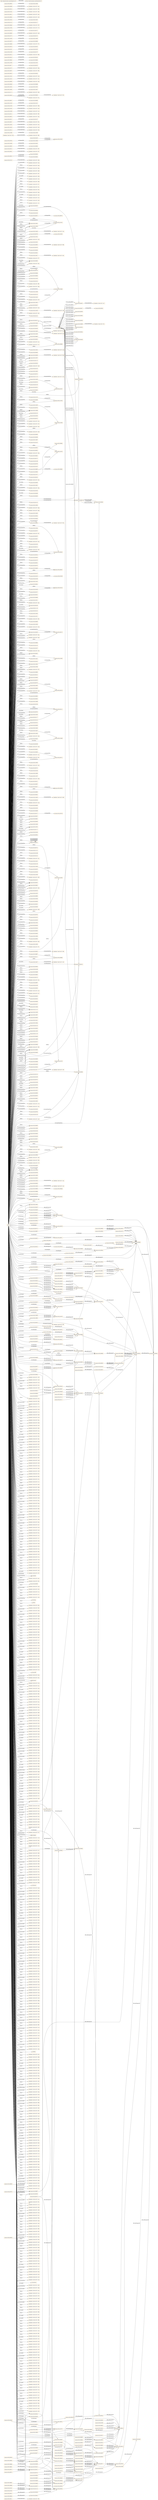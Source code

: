 digraph ar2dtool_diagram { 
rankdir=LR;
size="1501"
node [shape = rectangle, color="orange"]; "resource:SIO_000511" "resource:SIO_000520" "resource:SIO_000554" "resource:SIO_000344" "-326a0044:174e37cc075:-7d6e" "resource:SIO_001265" "resource:SIO_000806" "resource:SIO_000112" "-326a0044:174e37cc075:-7cce" "resource:SIO_000072" "resource:SIO_000452" "resource:SIO_010001" "-326a0044:174e37cc075:-7f27" "resource:SIO_010010" "resource:SIO_010009" "resource:SIO_010341" "-326a0044:174e37cc075:-7e54" "resource:SIO_001001" "-326a0044:174e37cc075:-7f97" "resource:SIO_010456" "-326a0044:174e37cc075:-7c61" "resource:SIO_000750" "resource:SIO_000256" "resource:SIO_000431" "resource:SIO_000758" "resource:SIO_000391" "-326a0044:174e37cc075:-7f77" "resource:SIO_000692" "resource:SIO_000402" "resource:SIO_001091" "-326a0044:174e37cc075:-7fe3" "resource:SIO_010336" "resource:SIO_000776" "resource:SIO_000494" "resource:SIO_000056" "resource:SIO_010530" "resource:SIO_001014" "resource:SIO_001405" "-326a0044:174e37cc075:-7ff0" "resource:SIO_000016" "-326a0044:174e37cc075:-7db4" "resource:SIO_000092" "-326a0044:174e37cc075:-7ff8" "resource:SIO_010368" "resource:SIO_001216" "resource:SIO_010289" "resource:SIO_010416" "resource:SIO_010048" "-326a0044:174e37cc075:-7d73" "resource:SIO_010057" "resource:SIO_000167" "-326a0044:174e37cc075:-7d10" "resource:SIO_000314" "resource:SIO_010375" "-326a0044:174e37cc075:-7e62" "resource:SIO_001232" "resource:SIO_000962" "resource:SIO_010464" "resource:SIO_010295" "resource:SIO_000417" "resource:SIO_000106" "resource:SIO_000720" "resource:SIO_010450" "resource:SIO_010458" "resource:SIO_000532" "-326a0044:174e37cc075:-7e1e" "-326a0044:174e37cc075:-7cb8" "-326a0044:174e37cc075:-7e75" "resource:SIO_000708" "resource:SIO_000070" "resource:SIO_000404" "resource:SIO_010346" "resource:SIO_010075" "resource:SIO_001176" "resource:SIO_000185" "-326a0044:174e37cc075:-7c9e" "-326a0044:174e37cc075:-7e4f" "resource:SIO_001224" "-326a0044:174e37cc075:-7fb6" "resource:SIO_010035" "resource:SIO_000715" "-326a0044:174e37cc075:-7f3a" "resource:SIO_010362" "resource:SIO_001210" "resource:SIO_001197" "resource:SIO_000116" "resource:SIO_001218" "resource:SIO_000810" "resource:SIO_000125" "resource:SIO_000701" "resource:SIO_000076" "resource:SIO_000456" "resource:SIO_010442" "resource:SIO_000268" "resource:SIO_000499" "resource:SIO_001010" "resource:SIO_011126" "resource:SIO_000754" "resource:SIO_010008" "-326a0044:174e37cc075:-7ca9" "resource:SIO_001135" "resource:SIO_001095" "resource:SIO_000089" "resource:SIO_001008" "resource:SIO_010455" "resource:SIO_000722" "resource:SIO_001045" "-326a0044:174e37cc075:-7d1e" "-326a0044:174e37cc075:-7e7b" "-326a0044:174e37cc075:-7daf" "resource:SIO_010462" "-326a0044:174e37cc075:-7ec7" "-326a0044:174e37cc075:-7d9b" "-326a0044:174e37cc075:-7e59" "resource:SIO_001353" "resource:SIO_010101" "resource:SIO_000036" "resource:SIO_000647" "resource:SIO_000538" "-326a0044:174e37cc075:-7c93" "resource:SIO_010497" "resource:SIO_001291" "-326a0044:174e37cc075:-7e16" "resource:SIO_010783" "resource:SIO_000458" "resource:SIO_001174" "resource:SIO_000913" "resource:SIO_000915" "-326a0044:174e37cc075:-7dda" "resource:SIO_000613" "resource:SIO_000713" "resource:SIO_001188" "resource:SIO_000756" "resource:SIO_001297" "resource:SIO_010047" "resource:SIO_000123" "resource:SIO_000074" "resource:SIO_000083" "resource:SIO_010448" "-326a0044:174e37cc075:-7d3c" "resource:SIO_010533" "resource:SIO_000468" "resource:SIO_000014" "resource:SIO_000516" "-326a0044:174e37cc075:-7da1" "-326a0044:174e37cc075:-7e6f" "resource:SIO_001093" "resource:SIO_000500" "resource:SIO_010051" "-326a0044:174e37cc075:-7dfa" "resource:SIO_001043" "resource:SIO_000508" "resource:SIO_000429" "-326a0044:174e37cc075:-7cbc" "resource:SIO_000809" "resource:SIO_010432" "resource:SIO_010782" "resource:SIO_000960" "resource:SIO_001132" "resource:SIO_010004" "-326a0044:174e37cc075:-7dab" "resource:SIO_000550" "resource:SIO_000524" "-326a0044:174e37cc075:-7f60" "-326a0044:174e37cc075:-7d6a" "-326a0044:174e37cc075:-7d84" "resource:SIO_010020" "resource:SIO_000034" "resource:SIO_000434" "-326a0044:174e37cc075:-7c8f" "resource:SIO_000577" "resource:SIO_000005" "resource:SIO_010309" "resource:SIO_010344" "resource:SIO_000747" "-326a0044:174e37cc075:-7dbe" "-326a0044:174e37cc075:-7f57" "resource:SIO_000279" "resource:SIO_000441" "-326a0044:174e37cc075:-7cc8" "resource:SIO_000327" "resource:SIO_000462" "resource:SIO_000143" "-326a0044:174e37cc075:-7cb2" "-326a0044:174e37cc075:-7ffc" "resource:SIO_001295" "resource:SIO_000114" "resource:SIO_000454" "-326a0044:174e37cc075:-7eb2" "resource:SIO_000052" "resource:SIO_010378" "resource:SIO_000353" "resource:SIO_001370" "-326a0044:174e37cc075:-7f9b" "resource:SIO_001269" "resource:SIO_000012" "resource:SIO_000752" "-326a0044:174e37cc075:-7e6c" "resource:SIO_000555" "resource:SIO_001107" "resource:SIO_001301" "resource:SIO_001035" "resource:SIO_001266" "resource:SIO_011001" "-326a0044:174e37cc075:-7f1b" "resource:SIO_000541" "resource:SIO_000270" "resource:SIO_000318" "resource:SIO_000549" "resource:SIO_001071" "-326a0044:174e37cc075:-7f15" "resource:SIO_000512" "resource:SIO_000579" "resource:SIO_010460" "resource:SIO_000638" "resource:SIO_010011" "resource:SIO_001273" "resource:SIO_010410" "-326a0044:174e37cc075:-7de2" "resource:SIO_000609" "resource:SIO_000148" "resource:SIO_011118" "-326a0044:174e37cc075:-7cb4" "resource:SIO_001213" "resource:SIO_000704" "resource:SIO_010342" "resource:SIO_010071" "-326a0044:174e37cc075:-7c9a" "-326a0044:174e37cc075:-7fb2" "resource:SIO_000460" "resource:SIO_010039" "-326a0044:174e37cc075:-7d7d" "resource:SIO_000257" "resource:SIO_000805" "-326a0044:174e37cc075:-7f6e" "-326a0044:174e37cc075:-7dea" "-326a0044:174e37cc075:-7ea8" "resource:SIO_010337" "-326a0044:174e37cc075:-7fda" "resource:SIO_000664" "resource:SIO_001233" "resource:SIO_001375" "resource:SIO_001267" "-326a0044:174e37cc075:-7cfd" "resource:SIO_000261" "resource:SIO_010058" "resource:SIO_010451" "resource:SIO_001041" "resource:SIO_010459" "resource:SIO_000807" "resource:SIO_010358" "-326a0044:174e37cc075:-7f72" "resource:SIO_000963" "resource:SIO_010780" "resource:SIO_000113" "resource:SIO_000004" "resource:SIO_000370" "resource:SIO_010296" "resource:SIO_010002" "resource:SIO_000405" "resource:SIO_000440" "resource:SIO_000448" "resource:SIO_000721" "-326a0044:174e37cc075:-7f05" "-326a0044:174e37cc075:-7e26" "-326a0044:174e37cc075:-7f48" "resource:SIO_000751" "resource:SIO_000902" "resource:SIO_000432" "resource:SIO_010096" "resource:SIO_001294" "resource:SIO_001211" "resource:SIO_000702" "resource:SIO_010334" "resource:SIO_001177" "resource:SIO_000269" "-326a0044:174e37cc075:-7fc1" "resource:SIO_001015" "resource:SIO_000390" "resource:SIO_010443" "resource:SIO_000457" "resource:SIO_010043" "resource:SIO_001090" "-326a0044:174e37cc075:-7e9e" "resource:SIO_000505" "resource:SIO_001046" "resource:SIO_000168" "-326a0044:174e37cc075:-7e3d" "resource:SIO_000321" "resource:SIO_001116" "-326a0044:174e37cc075:-7cbf" "resource:SIO_010376" "resource:SIO_010424" "resource:SIO_000965" "-326a0044:174e37cc075:-7ca2" "resource:SIO_000418" "-326a0044:174e37cc075:-7fac" "resource:SIO_001009" "resource:SIO_010056" "-326a0044:174e37cc075:-7da5" "resource:SIO_000723" "resource:SIO_001264" "resource:SIO_010090" "resource:SIO_011007" "-326a0044:174e37cc075:-7edd" "-326a0044:174e37cc075:-7d58" "resource:SIO_000111" "resource:SIO_000097" "resource:SIO_010463" "resource:SIO_010000" "resource:SIO_000903" "resource:SIO_000614" "resource:SIO_000640" "resource:SIO_000146" "-326a0044:174e37cc075:-7e1d" "resource:SIO_000648" "resource:SIO_000430" "resource:SIO_001292" "resource:SIO_000289" "resource:SIO_000707" "resource:SIO_000337" "resource:SIO_000401" "resource:SIO_000459" "resource:SIO_000523" "resource:SIO_010340" "resource:SIO_010074" "resource:SIO_001175" "resource:SIO_001040" "resource:SIO_000914" "resource:SIO_000275" "resource:SIO_000675" "resource:SIO_000784" "resource:SIO_000714" "resource:SIO_011121" "-326a0044:174e37cc075:-7ed5" "resource:SIO_001298" "resource:SIO_001215" "-326a0044:174e37cc075:-7cf1" "resource:SIO_010288" "resource:SIO_010415" "resource:SIO_001136" "resource:SIO_000342" "resource:SIO_000376" "-326a0044:174e37cc075:-7e0f" "resource:SIO_000166" "resource:SIO_010508" "-326a0044:174e37cc075:-7f8f" "-326a0044:174e37cc075:-7d52" "resource:SIO_001231" "resource:SIO_000015" "resource:SIO_000580" "resource:SIO_000091" "-326a0044:174e37cc075:-7d02" "resource:SIO_000150" "resource:SIO_010076" "resource:SIO_000995" "resource:SIO_001270" "resource:SIO_000307" "resource:SIO_001094" "resource:SIO_000559" "resource:SIO_000501" "resource:SIO_000509" "-326a0044:174e37cc075:-7f1e" "resource:SIO_001262" "-326a0044:174e37cc075:-7d28" "resource:SIO_010457" "resource:SIO_000762" "-326a0044:174e37cc075:-7cd5" "resource:SIO_001074" "resource:SIO_000539" "resource:SIO_000961" "resource:SIO_010005" "resource:SIO_010345" "resource:SIO_000328" "resource:SIO_010100" "resource:SIO_000463" "resource:SIO_000144" "resource:SIO_000035" "resource:SIO_000435" "resource:SIO_010094" "resource:SIO_000395" "-326a0044:174e37cc075:-7e65" "resource:SIO_010029" "-326a0044:174e37cc075:-7f7c" "resource:SIO_000578" "resource:SIO_000115" "resource:SIO_001217" "resource:SIO_000006" "resource:SIO_000124" "resource:SIO_000626" "resource:SIO_001289" "resource:SIO_000498" "-326a0044:174e37cc075:-7f5d" "resource:SIO_000131" "resource:SIO_000653" "resource:SIO_000753" "-326a0044:174e37cc075:-7dcc" "resource:SIO_000997" "resource:SIO_001296" "resource:SIO_001209" "resource:SIO_000333" "-326a0044:174e37cc075:-7ce3" "resource:SIO_000455" "-326a0044:174e37cc075:-7d77" "resource:SIO_000503" "resource:SIO_000162" "resource:SIO_000284" "resource:SIO_001227" "resource:SIO_010038" "resource:SIO_000354" "resource:SIO_011125" "resource:SIO_010299" "resource:SIO_010007" "resource:SIO_000556" "resource:SIO_010411" "resource:SIO_010310" "resource:SIO_010054" "resource:SIO_001145" "resource:SIO_001302" "resource:SIO_000592" "resource:SIO_011002" "-326a0044:174e37cc075:-7d85" "resource:SIO_011119" "resource:SIO_000428" "resource:SIO_000437" "resource:SIO_010099" "resource:SIO_001072" "resource:SIO_000069" "-326a0044:174e37cc075:-7fd2" "resource:SIO_000000" "resource:SIO_000400" "resource:SIO_000967" "resource:SIO_010461" "resource:SIO_000639" "resource:SIO_001274" "resource:SIO_000396" "resource:SIO_001003" "resource:SIO_000564" "resource:SIO_000719" "resource:SIO_000612" "resource:SIO_000258" "resource:SIO_001214" "resource:SIO_001290" "resource:SIO_000755" "resource:SIO_001336" "resource:SIO_000705" "resource:SIO_000694" "resource:SIO_010046" "resource:SIO_000122" "resource:SIO_001038" "-326a0044:174e37cc075:-7c70" "resource:SIO_010072" "-326a0044:174e37cc075:-7e43" "resource:SIO_010532" "-326a0044:174e37cc075:-7d63" "resource:SIO_000959" "resource:SIO_000476" "resource:SIO_000651" "resource:SIO_010025" "-326a0044:174e37cc075:-7c79" "-326a0044:174e37cc075:-7e2c" "resource:SIO_001050" "resource:SIO_000794" "resource:SIO_001139" "resource:SIO_000073" "resource:SIO_000453" "resource:SIO_000340" "-326a0044:174e37cc075:-7ce9" "resource:SIO_010447" "-326a0044:174e37cc075:-7cea" "resource:SIO_010059" "-326a0044:174e37cc075:-7f2f" "resource:SIO_000483" "resource:SIO_010506" "resource:SIO_000319" "resource:SIO_001234" "resource:SIO_000262" "resource:SIO_000449" "-326a0044:174e37cc075:-7f93" "resource:SIO_000108" "resource:SIO_010052" "resource:SIO_000507" "resource:SIO_001260" "resource:SIO_000808" "resource:SIO_010359" "-326a0044:174e37cc075:-7c99" "resource:SIO_010423" "resource:SIO_000589" "resource:SIO_000017" "resource:SIO_010003" "resource:SIO_010343" "resource:SIO_000562" "-326a0044:174e37cc075:-7e92" "resource:SIO_000142" "-326a0044:174e37cc075:-7f36" "-326a0044:174e37cc075:-7c7f" "resource:SIO_000433" "resource:SIO_000469" "-326a0044:174e37cc075:-7eec" "resource:SIO_000078" "resource:SIO_010044" "resource:SIO_000780" "resource:SIO_010030" "resource:SIO_000616" "resource:SIO_000966" "resource:SIO_000302" "resource:SIO_010363" "resource:SIO_010284" "resource:SIO_000080" "resource:SIO_000984" "resource:SIO_001047" "-326a0044:174e37cc075:-7f43" "resource:SIO_001117" "resource:SIO_010377" "resource:SIO_010091" "resource:SIO_010425" ; /*classes style*/
	"resource:SIO_010009" -> "resource:SIO_010010" [ label = "owl:disjointWith" ];
	"resource:SIO_001098" -> "resource:SIO_000272" [ label = "rdfs:subPropertyOf" ];
	"resource:SIO_010462" -> "resource:SIO_010463" [ label = "owl:disjointWith" ];
	"resource:SIO_001279" -> "resource:SIO_000008" [ label = "rdfs:subPropertyOf" ];
	"resource:SIO_010377" -> "resource:SIO_010378" [ label = "owl:disjointWith" ];
	"resource:SIO_010377" -> "-326a0044:174e37cc075:-7cbf" [ label = "owl:equivalentClass" ];
	"resource:SIO_000232" -> "resource:SIO_000062" [ label = "rdfs:subPropertyOf" ];
	"resource:SIO_000805" -> "resource:SIO_000806" [ label = "owl:disjointWith" ];
	"resource:SIO_010432" -> "-326a0044:174e37cc075:-7cb4" [ label = "owl:equivalentClass" ];
	"resource:SIO_000202" -> "resource:SIO_000145" [ label = "rdfs:subPropertyOf" ];
	"resource:SIO_000093" -> "resource:SIO_000068" [ label = "rdfs:subPropertyOf" ];
	"resource:SIO_001280" -> "resource:SIO_000011" [ label = "rdfs:subPropertyOf" ];
	"resource:SIO_000274" -> "resource:SIO_000497" [ label = "rdfs:subPropertyOf" ];
	"resource:SIO_000274" -> "resource:SIO_000244" [ label = "rdfs:subPropertyOf" ];
	"resource:SIO_001008" -> "-326a0044:174e37cc075:-7e16" [ label = "owl:equivalentClass" ];
	"resource:SIO_000455" -> "resource:SIO_000458" [ label = "owl:disjointWith" ];
	"resource:SIO_000455" -> "-326a0044:174e37cc075:-7f1e" [ label = "owl:equivalentClass" ];
	"resource:SIO_000063" -> "resource:SIO_000062" [ label = "rdfs:subPropertyOf" ];
	"resource:SIO_010082" -> "resource:SIO_010078" [ label = "rdfs:subPropertyOf" ];
	"resource:SIO_000244" -> "resource:SIO_000352" [ label = "rdfs:subPropertyOf" ];
	"resource:SIO_000636" -> "resource:SIO_000352" [ label = "rdfs:subPropertyOf" ];
	"resource:SIO_000425" -> "resource:SIO_000001" [ label = "rdfs:subPropertyOf" ];
	"resource:SIO_000214" -> "resource:SIO_000425" [ label = "rdfs:subPropertyOf" ];
	"resource:SIO_000793" -> "resource:SIO_000687" [ label = "rdfs:subPropertyOf" ];
	"resource:SIO_001401" -> "resource:SIO_001154" [ label = "rdfs:subPropertyOf" ];
	"resource:SIO_000974" -> "resource:SIO_000053" [ label = "rdfs:subPropertyOf" ];
	"resource:SIO_000497" -> "resource:SIO_000272" [ label = "rdfs:subPropertyOf" ];
	"resource:SIO_010782" -> "resource:SIO_010783" [ label = "owl:disjointWith" ];
	"resource:SIO_000286" -> "resource:SIO_000497" [ label = "rdfs:subPropertyOf" ];
	"resource:SIO_000552" -> "resource:SIO_000230" [ label = "rdfs:subPropertyOf" ];
	"resource:SIO_001262" -> "-326a0044:174e37cc075:-7d85" [ label = "owl:equivalentClass" ];
	"resource:SIO_000341" -> "resource:SIO_000425" [ label = "rdfs:subPropertyOf" ];
	"resource:SIO_000733" -> "resource:SIO_000737" [ label = "rdfs:subPropertyOf" ];
	"resource:SIO_000437" -> "-326a0044:174e37cc075:-7f3a" [ label = "owl:equivalentClass" ];
	"resource:SIO_010456" -> "-326a0044:174e37cc075:-7c9a" [ label = "owl:equivalentClass" ];
	"resource:SIO_000311" -> "resource:SIO_000232" [ label = "rdfs:subPropertyOf" ];
	"resource:SIO_000226" -> "resource:SIO_000236" [ label = "rdfs:subPropertyOf" ];
	"resource:SIO_000775" -> "resource:SIO_000773" [ label = "rdfs:subPropertyOf" ];
	"resource:SIO_000268" -> "-326a0044:174e37cc075:-7f6e" [ label = "owl:equivalentClass" ];
	"resource:SIO_000142" -> "resource:SIO_000143" [ label = "owl:disjointWith" ];
	"resource:SIO_000449" -> "resource:SIO_000468" [ label = "owl:disjointWith" ];
	"resource:SIO_000323" -> "resource:SIO_000128" [ label = "rdfs:subPropertyOf" ];
	"resource:SIO_001159" -> "resource:SIO_000062" [ label = "rdfs:subPropertyOf" ];
	"resource:SIO_000208" -> "resource:SIO_000773" [ label = "rdfs:subPropertyOf" ];
	"resource:SIO_000365" -> "resource:SIO_000219" [ label = "rdfs:subPropertyOf" ];
	"resource:SIO_000631" -> "resource:SIO_000628" [ label = "rdfs:subPropertyOf" ];
	"resource:SIO_000420" -> "resource:SIO_000425" [ label = "rdfs:subPropertyOf" ];
	"resource:SIO_000335" -> "resource:SIO_000652" [ label = "rdfs:subPropertyOf" ];
	"resource:SIO_000335" -> "resource:SIO_000293" [ label = "rdfs:subPropertyOf" ];
	"resource:SIO_000124" -> "-326a0044:174e37cc075:-7f93" [ label = "owl:equivalentClass" ];
	"resource:SIO_001045" -> "-326a0044:174e37cc075:-7e0f" [ label = "owl:equivalentClass" ];
	"resource:SIO_010058" -> "resource:SIO_010059" [ label = "owl:disjointWith" ];
	"resource:SIO_000673" -> "resource:SIO_000671" [ label = "rdfs:subPropertyOf" ];
	"resource:SIO_000462" -> "resource:SIO_000463" [ label = "owl:disjointWith" ];
	"resource:SIO_000251" -> "resource:SIO_000249" [ label = "rdfs:subPropertyOf" ];
	"resource:SIO_000643" -> "resource:SIO_000224" [ label = "rdfs:subPropertyOf" ];
	"resource:SIO_000558" -> "resource:SIO_010302" [ label = "rdfs:subPropertyOf" ];
	"resource:SIO_001353" -> "-326a0044:174e37cc075:-7d6e" [ label = "owl:equivalentClass" ];
	"resource:SIO_000221" -> "resource:SIO_000008" [ label = "rdfs:subPropertyOf" ];
	"resource:SIO_010336" -> "resource:SIO_010337" [ label = "owl:disjointWith" ];
	"resource:SIO_000709" -> "resource:SIO_000001" [ label = "rdfs:subPropertyOf" ];
	"resource:SIO_000293" -> "resource:SIO_000203" [ label = "rdfs:subPropertyOf" ];
	"resource:SIO_011126" -> "-326a0044:174e37cc075:-7c61" [ label = "owl:equivalentClass" ];
	"resource:SIO_000655" -> "resource:SIO_000294" [ label = "rdfs:subPropertyOf" ];
	"resource:SIO_000052" -> "-326a0044:174e37cc075:-7fda" [ label = "owl:equivalentClass" ];
	"resource:SIO_000710" -> "resource:SIO_000709" [ label = "rdfs:subPropertyOf" ];
	"resource:SIO_000233" -> "resource:SIO_000011" [ label = "rdfs:subPropertyOf" ];
	"resource:SIO_001154" -> "resource:SIO_000294" [ label = "rdfs:subPropertyOf" ];
	"resource:SIO_000203" -> "resource:SIO_000322" [ label = "rdfs:subPropertyOf" ];
	"resource:SIO_000697" -> "resource:SIO_000709" [ label = "rdfs:subPropertyOf" ];
	"resource:SIO_001009" -> "resource:SIO_001010" [ label = "owl:disjointWith" ];
	"resource:SIO_010083" -> "resource:SIO_010079" [ label = "rdfs:subPropertyOf" ];
	"resource:SIO_000064" -> "resource:SIO_000219" [ label = "rdfs:subPropertyOf" ];
	"resource:SIO_000456" -> "resource:SIO_000457" [ label = "owl:disjointWith" ];
	"resource:SIO_000245" -> "resource:SIO_000294" [ label = "rdfs:subPropertyOf" ];
	"resource:SIO_000511" -> "-326a0044:174e37cc075:-7f05" [ label = "owl:equivalentClass" ];
	"resource:SIO_000426" -> "resource:SIO_000425" [ label = "rdfs:subPropertyOf" ];
	"resource:SIO_000215" -> "resource:SIO_000011" [ label = "rdfs:subPropertyOf" ];
	"resource:SIO_001402" -> "resource:SIO_001154" [ label = "rdfs:subPropertyOf" ];
	"resource:SIO_000975" -> "resource:SIO_000093" [ label = "rdfs:subPropertyOf" ];
	"resource:SIO_000679" -> "resource:SIO_000054" [ label = "rdfs:subPropertyOf" ];
	"resource:SIO_000553" -> "resource:SIO_000231" [ label = "rdfs:subPropertyOf" ];
	"resource:SIO_000342" -> "-326a0044:174e37cc075:-7f48" [ label = "owl:equivalentClass" ];
	"resource:SIO_000734" -> "resource:SIO_000699" [ label = "rdfs:subPropertyOf" ];
	"resource:SIO_000257" -> "resource:SIO_000258" [ label = "owl:disjointWith" ];
	"resource:SIO_000131" -> "resource:SIO_001197" [ label = "owl:disjointWith" ];
	"resource:SIO_000523" -> "resource:SIO_000524" [ label = "owl:disjointWith" ];
	"resource:SIO_010457" -> "-326a0044:174e37cc075:-7c93" [ label = "owl:equivalentClass" ];
	"resource:SIO_000312" -> "resource:SIO_000229" [ label = "rdfs:subPropertyOf" ];
	"resource:SIO_000704" -> "resource:SIO_000721" [ label = "owl:disjointWith" ];
	"resource:SIO_000227" -> "resource:SIO_000643" [ label = "rdfs:subPropertyOf" ];
	"resource:SIO_000680" -> "resource:SIO_000679" [ label = "rdfs:subPropertyOf" ];
	"resource:SIO_010005" -> "resource:SIO_010047" [ label = "owl:disjointWith" ];
	"resource:SIO_000269" -> "resource:SIO_000270" [ label = "owl:disjointWith" ];
	"resource:SIO_010288" -> "resource:SIO_010289" [ label = "owl:disjointWith" ];
	"resource:SIO_000324" -> "resource:SIO_000202" [ label = "rdfs:subPropertyOf" ];
	"resource:SIO_010343" -> "-326a0044:174e37cc075:-7cea" [ label = "owl:equivalentClass" ];
	"resource:SIO_000692" -> "resource:SIO_000694" [ label = "owl:disjointWith" ];
	"resource:SIO_000028" -> "resource:SIO_000145" [ label = "rdfs:subPropertyOf" ];
	"resource:SIO_000209" -> "resource:SIO_000773" [ label = "rdfs:subPropertyOf" ];
	"resource:SIO_000577" -> "resource:SIO_000578" [ label = "owl:disjointWith" ];
	"resource:SIO_000758" -> "resource:SIO_001093" [ label = "owl:disjointWith" ];
	"resource:SIO_000240" -> "resource:SIO_000203" [ label = "rdfs:subPropertyOf" ];
	"resource:SIO_000632" -> "resource:SIO_000210" [ label = "rdfs:subPropertyOf" ];
	"resource:SIO_000421" -> "resource:SIO_000425" [ label = "rdfs:subPropertyOf" ];
	"resource:SIO_000210" -> "resource:SIO_000628" [ label = "rdfs:subPropertyOf" ];
	"resource:SIO_000125" -> "-326a0044:174e37cc075:-7f8f" [ label = "owl:equivalentClass" ];
	"resource:SIO_001046" -> "resource:SIO_001047" [ label = "owl:disjointWith" ];
	"resource:SIO_010410" -> "-326a0044:174e37cc075:-7cbc" [ label = "owl:equivalentClass" ];
	"resource:SIO_000970" -> "resource:SIO_000975" [ label = "rdfs:subPropertyOf" ];
	"resource:SIO_001101" -> "resource:SIO_000709" [ label = "rdfs:subPropertyOf" ];
	"resource:SIO_000674" -> "resource:SIO_000672" [ label = "rdfs:subPropertyOf" ];
	"resource:SIO_000589" -> "-326a0044:174e37cc075:-7eec" [ label = "owl:equivalentClass" ];
	"http://semanticscience.org/ontology/sio.owl" -> "http://creativecommons.org/licenses/by/4.0/" [ label = "terms:license" ];
	"resource:SIO_000252" -> "resource:SIO_000212" [ label = "rdfs:subPropertyOf" ];
	"resource:SIO_000644" -> "resource:SIO_000223" [ label = "rdfs:subPropertyOf" ];
	"resource:SIO_001269" -> "resource:SIO_001270" [ label = "owl:disjointWith" ];
	"resource:SIO_000222" -> "resource:SIO_000011" [ label = "rdfs:subPropertyOf" ];
	"resource:SIO_000011" -> "resource:SIO_000001" [ label = "rdfs:subPropertyOf" ];
	"resource:SIO_000318" -> "resource:SIO_000319" [ label = "owl:disjointWith" ];
	"resource:SIO_000294" -> "resource:SIO_000243" [ label = "rdfs:subPropertyOf" ];
	"resource:SIO_010000" -> "-326a0044:174e37cc075:-7d63" [ label = "owl:equivalentClass" ];
	"resource:SIO_001209" -> "-326a0044:174e37cc075:-7d9b" [ label = "owl:equivalentClass" ];
	"resource:SIO_000656" -> "resource:SIO_000655" [ label = "rdfs:subPropertyOf" ];
	"resource:SIO_000053" -> "resource:SIO_000028" [ label = "rdfs:subPropertyOf" ];
	"resource:SIO_000234" -> "resource:SIO_000008" [ label = "rdfs:subPropertyOf" ];
	"resource:SIO_001155" -> "resource:SIO_000352" [ label = "rdfs:subPropertyOf" ];
	"resource:SIO_000807" -> "resource:SIO_000808" [ label = "owl:disjointWith" ];
	"resource:SIO_001210" -> "resource:SIO_001211" [ label = "owl:disjointWith" ];
	"resource:SIO_000204" -> "resource:SIO_000322" [ label = "rdfs:subPropertyOf" ];
	"resource:SIO_000095" -> "resource:SIO_000011" [ label = "rdfs:subPropertyOf" ];
	"resource:SIO_000668" -> "resource:SIO_000628" [ label = "rdfs:subPropertyOf" ];
	"resource:SIO_010295" -> "resource:SIO_010296" [ label = "owl:disjointWith" ];
	"resource:SIO_000246" -> "resource:SIO_000245" [ label = "rdfs:subPropertyOf" ];
	"resource:SIO_000427" -> "resource:SIO_000424" [ label = "rdfs:subPropertyOf" ];
	"resource:SIO_000216" -> "resource:SIO_000008" [ label = "rdfs:subPropertyOf" ];
	"resource:SIO_001403" -> "resource:SIO_000001" [ label = "rdfs:subPropertyOf" ];
	"resource:SIO_000005" -> "resource:SIO_000340" [ label = "owl:disjointWith" ];
	"resource:SIO_000288" -> "resource:SIO_000203" [ label = "rdfs:subPropertyOf" ];
	"resource:SIO_000554" -> "resource:SIO_000555" [ label = "owl:disjointWith" ];
	"resource:SIO_000469" -> "-326a0044:174e37cc075:-7f15" [ label = "owl:equivalentClass" ];
	"resource:SIO_010362" -> "-326a0044:174e37cc075:-7cce" [ label = "owl:equivalentClass" ];
	"resource:SIO_000735" -> "resource:SIO_000733" [ label = "rdfs:subPropertyOf" ];
	"resource:SIO_000132" -> "resource:SIO_000322" [ label = "rdfs:subPropertyOf" ];
	"resource:SIO_010458" -> "-326a0044:174e37cc075:-7c8f" [ label = "owl:equivalentClass" ];
	"resource:SIO_000313" -> "resource:SIO_000310" [ label = "rdfs:subPropertyOf" ];
	"resource:SIO_000892" -> "resource:SIO_000212" [ label = "rdfs:subPropertyOf" ];
	"resource:SIO_000228" -> "resource:SIO_000644" [ label = "rdfs:subPropertyOf" ];
	"resource:SIO_000681" -> "resource:SIO_000679" [ label = "rdfs:subPropertyOf" ];
	"resource:SIO_000017" -> "resource:SIO_000354" [ label = "owl:disjointWith" ];
	"resource:SIO_010302" -> "resource:SIO_000272" [ label = "rdfs:subPropertyOf" ];
	"resource:SIO_000089" -> "-326a0044:174e37cc075:-7fc1" [ label = "owl:equivalentClass" ];
	"resource:SIO_000440" -> "-326a0044:174e37cc075:-7f2f" [ label = "owl:equivalentClass" ];
	"resource:SIO_000355" -> "resource:SIO_000229" [ label = "rdfs:subPropertyOf" ];
	"resource:SIO_000059" -> "resource:SIO_000008" [ label = "rdfs:subPropertyOf" ];
	"resource:SIO_010078" -> "resource:SIO_000338" [ label = "rdfs:subPropertyOf" ];
	"resource:SIO_000325" -> "-326a0044:174e37cc075:-7ff4" [ label = "owl:propertyChainAxiom" ];
	"resource:SIO_000325" -> "resource:SIO_000322" [ label = "rdfs:subPropertyOf" ];
	"resource:SIO_001035" -> "resource:SIO_001038" [ label = "owl:disjointWith" ];
	"resource:SIO_000029" -> "resource:SIO_000096" [ label = "rdfs:subPropertyOf" ];
	"resource:SIO_001301" -> "resource:SIO_001302" [ label = "owl:disjointWith" ];
	"resource:SIO_010048" -> "resource:SIO_010052" [ label = "owl:disjointWith" ];
	"resource:SIO_000482" -> "resource:SIO_000283" [ label = "rdfs:subPropertyOf" ];
	"resource:SIO_000060" -> "resource:SIO_000205" [ label = "rdfs:subPropertyOf" ];
	"resource:SIO_000452" -> "resource:SIO_000454" [ label = "owl:disjointWith" ];
	"resource:SIO_000452" -> "resource:SIO_000453" [ label = "owl:disjointWith" ];
	"resource:SIO_000241" -> "resource:SIO_000652" [ label = "rdfs:subPropertyOf" ];
	"resource:SIO_000241" -> "resource:SIO_000211" [ label = "rdfs:subPropertyOf" ];
	"resource:SIO_000633" -> "resource:SIO_000205" [ label = "rdfs:subPropertyOf" ];
	"resource:SIO_000422" -> "resource:SIO_000283" [ label = "rdfs:subPropertyOf" ];
	"resource:SIO_000211" -> "resource:SIO_000203" [ label = "rdfs:subPropertyOf" ];
	"resource:SIO_000971" -> "resource:SIO_000974" [ label = "rdfs:subPropertyOf" ];
	"resource:SIO_000307" -> "-326a0044:174e37cc075:-7f60" [ label = "owl:equivalentClass" ];
	"resource:SIO_000283" -> "resource:SIO_000272" [ label = "rdfs:subPropertyOf" ];
	"resource:SIO_000675" -> "-326a0044:174e37cc075:-7ec7" [ label = "owl:equivalentClass" ];
	"resource:SIO_000072" -> "resource:SIO_000073" [ label = "owl:disjointWith" ];
	"resource:SIO_000253" -> "resource:SIO_000008" [ label = "rdfs:subPropertyOf" ];
	"resource:SIO_001174" -> "-326a0044:174e37cc075:-7dbe" [ label = "owl:equivalentClass" ];
	"resource:SIO_000223" -> "resource:SIO_000008" [ label = "rdfs:subPropertyOf" ];
	"resource:SIO_010423" -> "-326a0044:174e37cc075:-7cb8" [ label = "owl:equivalentClass" ];
	"resource:SIO_000772" -> "resource:SIO_000631" [ label = "rdfs:subPropertyOf" ];
	"resource:SIO_000687" -> "resource:SIO_000322" [ label = "rdfs:subPropertyOf" ];
	"resource:SIO_001090" -> "resource:SIO_001091" [ label = "owl:disjointWith" ];
	"resource:SIO_000657" -> "resource:SIO_000352" [ label = "rdfs:subPropertyOf" ];
	"resource:SIO_000054" -> "resource:SIO_000053" [ label = "rdfs:subPropertyOf" ];
	"resource:SIO_000235" -> "resource:SIO_000586" [ label = "rdfs:subPropertyOf" ];
	"resource:SIO_001156" -> "resource:SIO_000294" [ label = "rdfs:subPropertyOf" ];
	"resource:SIO_001156" -> "resource:SIO_000229" [ label = "rdfs:subPropertyOf" ];
	"resource:SIO_000205" -> "resource:SIO_000212" [ label = "rdfs:subPropertyOf" ];
	"resource:SIO_000784" -> "resource:SIO_010048" [ label = "owl:disjointWith" ];
	"resource:SIO_000699" -> "resource:SIO_000737" [ label = "rdfs:subPropertyOf" ];
	"resource:SIO_000965" -> "-326a0044:174e37cc075:-7e43" [ label = "owl:equivalentClass" ];
	"resource:SIO_000096" -> "resource:SIO_000093" [ label = "rdfs:subPropertyOf" ];
	"resource:SIO_000362" -> "resource:SIO_000008" [ label = "rdfs:subPropertyOf" ];
	"resource:SIO_000277" -> "resource:SIO_000631" [ label = "rdfs:subPropertyOf" ];
	"resource:SIO_000066" -> "resource:SIO_000253" [ label = "rdfs:subPropertyOf" ];
	"resource:SIO_000458" -> "-326a0044:174e37cc075:-7f1b" [ label = "owl:equivalentClass" ];
	"resource:SIO_000332" -> "resource:SIO_000563" [ label = "rdfs:subPropertyOf" ];
	"resource:SIO_000247" -> "resource:SIO_000244" [ label = "rdfs:subPropertyOf" ];
	"resource:SIO_000905" -> "resource:SIO_000291" [ label = "rdfs:subPropertyOf" ];
	"resource:SIO_010532" -> "resource:SIO_010533" [ label = "owl:disjointWith" ];
	"resource:SIO_010447" -> "resource:SIO_010448" [ label = "owl:disjointWith" ];
	"resource:SIO_000217" -> "resource:SIO_000223" [ label = "rdfs:subPropertyOf" ];
	"resource:SIO_000609" -> "-326a0044:174e37cc075:-7edd" [ label = "owl:equivalentClass" ];
	"resource:SIO_001404" -> "resource:SIO_001403" [ label = "rdfs:subPropertyOf" ];
	"resource:SIO_000640" -> "resource:SIO_000751" [ label = "owl:disjointWith" ];
	"resource:SIO_010363" -> "-326a0044:174e37cc075:-7cc8" [ label = "owl:equivalentClass" ];
	"resource:SIO_000736" -> "resource:SIO_000001" [ label = "rdfs:subPropertyOf" ];
	"resource:SIO_010459" -> "resource:SIO_010460" [ label = "owl:disjointWith" ];
	"resource:SIO_000314" -> "-326a0044:174e37cc075:-7f5d" [ label = "owl:equivalentClass" ];
	"resource:SIO_000229" -> "resource:SIO_000132" [ label = "rdfs:subPropertyOf" ];
	"resource:SIO_000682" -> "resource:SIO_000029" [ label = "rdfs:subPropertyOf" ];
	"resource:SIO_000652" -> "resource:SIO_000203" [ label = "rdfs:subPropertyOf" ];
	"resource:SIO_001096" -> "resource:SIO_000272" [ label = "rdfs:subPropertyOf" ];
	"resource:SIO_000441" -> "-326a0044:174e37cc075:-7f27" [ label = "owl:equivalentClass" ];
	"resource:SIO_010375" -> "resource:SIO_010376" [ label = "owl:disjointWith" ];
	"resource:SIO_000356" -> "resource:SIO_000062" [ label = "rdfs:subPropertyOf" ];
	"resource:SIO_001277" -> "resource:SIO_000628" [ label = "rdfs:subPropertyOf" ];
	"resource:SIO_000230" -> "resource:SIO_000132" [ label = "rdfs:subPropertyOf" ];
	"resource:SIO_000145" -> "resource:SIO_000322" [ label = "rdfs:subPropertyOf" ];
	"resource:SIO_010079" -> "resource:SIO_000339" [ label = "rdfs:subPropertyOf" ];
	"resource:SIO_000960" -> "resource:SIO_000962" [ label = "owl:disjointWith" ];
	"resource:SIO_000960" -> "resource:SIO_000961" [ label = "owl:disjointWith" ];
	"resource:SIO_000272" -> "resource:SIO_000736" [ label = "rdfs:subPropertyOf" ];
	"resource:SIO_000579" -> "resource:SIO_000580" [ label = "owl:disjointWith" ];
	"resource:SIO_000061" -> "resource:SIO_000322" [ label = "rdfs:subPropertyOf" ];
	"resource:SIO_010080" -> "resource:SIO_010078" [ label = "rdfs:subPropertyOf" ];
	"resource:SIO_000242" -> "resource:SIO_000652" [ label = "rdfs:subPropertyOf" ];
	"resource:SIO_000242" -> "resource:SIO_000240" [ label = "rdfs:subPropertyOf" ];
	"resource:SIO_000634" -> "resource:SIO_000558" [ label = "rdfs:subPropertyOf" ];
	"resource:SIO_000900" -> "resource:SIO_000216" [ label = "rdfs:subPropertyOf" ];
	"resource:SIO_000549" -> "resource:SIO_000550" [ label = "owl:disjointWith" ];
	"resource:SIO_010442" -> "-326a0044:174e37cc075:-7ca9" [ label = "owl:equivalentClass" ];
	"resource:SIO_000338" -> "resource:SIO_000563" [ label = "rdfs:subPropertyOf" ];
	"resource:SIO_000338" -> "resource:SIO_000243" [ label = "rdfs:subPropertyOf" ];
	"resource:SIO_000212" -> "resource:SIO_000001" [ label = "rdfs:subPropertyOf" ];
	"resource:SIO_000972" -> "resource:SIO_000974" [ label = "rdfs:subPropertyOf" ];
	"resource:SIO_000495" -> "resource:SIO_000272" [ label = "rdfs:subPropertyOf" ];
	"resource:SIO_010780" -> "-326a0044:174e37cc075:-7c70" [ label = "owl:equivalentClass" ];
	"resource:SIO_000254" -> "resource:SIO_000011" [ label = "rdfs:subPropertyOf" ];
	"resource:SIO_000646" -> "resource:SIO_000643" [ label = "rdfs:subPropertyOf" ];
	"resource:SIO_000224" -> "resource:SIO_000011" [ label = "rdfs:subPropertyOf" ];
	"resource:SIO_000139" -> "resource:SIO_000132" [ label = "rdfs:subPropertyOf" ];
	"resource:SIO_010424" -> "resource:SIO_010425" [ label = "owl:disjointWith" ];
	"resource:SIO_000773" -> "resource:SIO_000252" [ label = "rdfs:subPropertyOf" ];
	"resource:SIO_000562" -> "resource:SIO_010284" [ label = "owl:disjointWith" ];
	"resource:SIO_000477" -> "resource:SIO_000422" [ label = "rdfs:subPropertyOf" ];
	"resource:SIO_010309" -> "resource:SIO_010310" [ label = "owl:disjointWith" ];
	"resource:SIO_000658" -> "resource:SIO_000657" [ label = "rdfs:subPropertyOf" ];
	"resource:SIO_001242" -> "resource:SIO_000736" [ label = "rdfs:subPropertyOf" ];
	"resource:SIO_001157" -> "resource:SIO_000352" [ label = "rdfs:subPropertyOf" ];
	"resource:SIO_000236" -> "resource:SIO_000646" [ label = "rdfs:subPropertyOf" ];
	"resource:SIO_000628" -> "resource:SIO_000001" [ label = "rdfs:subPropertyOf" ];
	"resource:SIO_000809" -> "-326a0044:174e37cc075:-7e6f" [ label = "owl:equivalentClass" ];
	"resource:SIO_000206" -> "resource:SIO_000772" [ label = "rdfs:subPropertyOf" ];
	"resource:SIO_000966" -> "resource:SIO_000967" [ label = "owl:disjointWith" ];
	"resource:SIO_000363" -> "resource:SIO_000011" [ label = "rdfs:subPropertyOf" ];
	"resource:SIO_000278" -> "resource:SIO_000252" [ label = "rdfs:subPropertyOf" ];
	"resource:SIO_000810" -> "-326a0044:174e37cc075:-7e6c" [ label = "owl:equivalentClass" ];
	"resource:SIO_000248" -> "resource:SIO_000352" [ label = "rdfs:subPropertyOf" ];
	"resource:SIO_000122" -> "-326a0044:174e37cc075:-7f9b" [ label = "owl:equivalentClass" ];
	"resource:SIO_000490" -> "resource:SIO_000482" [ label = "rdfs:subPropertyOf" ];
	"resource:SIO_000218" -> "resource:SIO_000224" [ label = "rdfs:subPropertyOf" ];
	"resource:SIO_000671" -> "resource:SIO_000008" [ label = "rdfs:subPropertyOf" ];
	"resource:SIO_001405" -> "resource:SIO_010052" [ label = "owl:disjointWith" ];
	"resource:SIO_000586" -> "resource:SIO_000644" [ label = "rdfs:subPropertyOf" ];
	"resource:SIO_000641" -> "resource:SIO_000008" [ label = "rdfs:subPropertyOf" ];
	"resource:SIO_000737" -> "resource:SIO_000736" [ label = "rdfs:subPropertyOf" ];
	"resource:SIO_000707" -> "resource:SIO_000708" [ label = "owl:disjointWith" ];
	"resource:SIO_000291" -> "resource:SIO_000230" [ label = "rdfs:subPropertyOf" ];
	"resource:SIO_000080" -> "resource:SIO_000448" [ label = "owl:disjointWith" ];
	"resource:SIO_001097" -> "resource:SIO_000272" [ label = "rdfs:subPropertyOf" ];
	"resource:SIO_010461" -> "resource:SIO_010464" [ label = "owl:disjointWith" ];
	"resource:SIO_001278" -> "resource:SIO_000628" [ label = "rdfs:subPropertyOf" ];
	"resource:SIO_000749" -> "resource:SIO_000737" [ label = "rdfs:subPropertyOf" ];
	"resource:SIO_000231" -> "resource:SIO_000062" [ label = "rdfs:subPropertyOf" ];
	"resource:SIO_000020" -> "resource:SIO_000210" [ label = "rdfs:subPropertyOf" ];
	"resource:SIO_010346" -> "-326a0044:174e37cc075:-7cd5" [ label = "owl:equivalentClass" ];
	"resource:SIO_000719" -> "resource:SIO_000720" [ label = "owl:disjointWith" ];
	"resource:SIO_000092" -> "-326a0044:174e37cc075:-7fb6" [ label = "owl:equivalentClass" ];
	"resource:SIO_000484" -> "resource:SIO_000482" [ label = "rdfs:subPropertyOf" ];
	"resource:SIO_000273" -> "resource:SIO_000053" [ label = "rdfs:subPropertyOf" ];
	"resource:SIO_000062" -> "resource:SIO_000322" [ label = "rdfs:subPropertyOf" ];
	"resource:SIO_010081" -> "resource:SIO_010079" [ label = "rdfs:subPropertyOf" ];
	"resource:SIO_001375" -> "-326a0044:174e37cc075:-7d6a" [ label = "owl:equivalentClass" ];
	"resource:SIO_000369" -> "resource:SIO_000273" [ label = "rdfs:subPropertyOf" ];
	"resource:SIO_000243" -> "resource:SIO_000322" [ label = "rdfs:subPropertyOf" ];
	"resource:SIO_000635" -> "resource:SIO_000294" [ label = "rdfs:subPropertyOf" ];
	"resource:SIO_000901" -> "resource:SIO_000215" [ label = "rdfs:subPropertyOf" ];
	"resource:SIO_000424" -> "resource:SIO_000283" [ label = "rdfs:subPropertyOf" ];
	"resource:SIO_000339" -> "resource:SIO_000557" [ label = "rdfs:subPropertyOf" ];
	"resource:SIO_000339" -> "resource:SIO_000243" [ label = "rdfs:subPropertyOf" ];
	"resource:SIO_000213" -> "resource:SIO_000425" [ label = "rdfs:subPropertyOf" ];
	"resource:SIO_000128" -> "resource:SIO_000061" [ label = "rdfs:subPropertyOf" ];
	"resource:SIO_000973" -> "resource:SIO_000975" [ label = "rdfs:subPropertyOf" ];
	"resource:SIO_000496" -> "resource:SIO_000495" [ label = "rdfs:subPropertyOf" ];
	"resource:SIO_000255" -> "resource:SIO_000008" [ label = "rdfs:subPropertyOf" ];
	"resource:SIO_000647" -> "resource:SIO_000648" [ label = "owl:disjointWith" ];
	"resource:SIO_010455" -> "-326a0044:174e37cc075:-7c9e" [ label = "owl:equivalentClass" ];
	"resource:SIO_000310" -> "resource:SIO_000093" [ label = "rdfs:subPropertyOf" ];
	"resource:SIO_000225" -> "resource:SIO_000235" [ label = "rdfs:subPropertyOf" ];
	"resource:SIO_000774" -> "resource:SIO_000772" [ label = "rdfs:subPropertyOf" ];
	"resource:SIO_001116" -> "resource:SIO_001117" [ label = "owl:disjointWith" ];
	"resource:SIO_000563" -> "resource:SIO_000628" [ label = "rdfs:subPropertyOf" ];
	"resource:SIO_000352" -> "resource:SIO_000243" [ label = "rdfs:subPropertyOf" ];
	"resource:SIO_001273" -> "resource:SIO_001274" [ label = "owl:disjointWith" ];
	"resource:SIO_000322" -> "resource:SIO_000001" [ label = "rdfs:subPropertyOf" ];
	"resource:SIO_001158" -> "resource:SIO_000229" [ label = "rdfs:subPropertyOf" ];
	"resource:SIO_000629" -> "resource:SIO_000557" [ label = "rdfs:subPropertyOf" ];
	"resource:SIO_000207" -> "resource:SIO_000772" [ label = "rdfs:subPropertyOf" ];
	"resource:SIO_010100" -> "resource:SIO_010101" [ label = "owl:disjointWith" ];
	"resource:SIO_000364" -> "resource:SIO_000253" [ label = "rdfs:subPropertyOf" ];
	"resource:SIO_000630" -> "resource:SIO_010302" [ label = "rdfs:subPropertyOf" ];
	"resource:SIO_000068" -> "resource:SIO_000061" [ label = "rdfs:subPropertyOf" ];
	"resource:SIO_000334" -> "resource:SIO_000652" [ label = "rdfs:subPropertyOf" ];
	"resource:SIO_000334" -> "resource:SIO_000288" [ label = "rdfs:subPropertyOf" ];
	"resource:SIO_000249" -> "resource:SIO_000294" [ label = "rdfs:subPropertyOf" ];
	"resource:SIO_000123" -> "-326a0044:174e37cc075:-7f97" [ label = "owl:equivalentClass" ];
	"resource:SIO_010057" -> "-326a0044:174e37cc075:-7d3c" [ label = "owl:equivalentClass" ];
	"resource:SIO_000491" -> "resource:SIO_000482" [ label = "rdfs:subPropertyOf" ];
	"resource:SIO_000219" -> "resource:SIO_000011" [ label = "rdfs:subPropertyOf" ];
	"resource:SIO_000672" -> "resource:SIO_000011" [ label = "rdfs:subPropertyOf" ];
	"resource:SIO_000008" -> "resource:SIO_000001" [ label = "rdfs:subPropertyOf" ];
	"resource:SIO_000250" -> "resource:SIO_000248" [ label = "rdfs:subPropertyOf" ];
	"resource:SIO_000642" -> "resource:SIO_000011" [ label = "rdfs:subPropertyOf" ];
	"resource:SIO_000557" -> "resource:SIO_000212" [ label = "rdfs:subPropertyOf" ];
	"resource:SIO_000738" -> "resource:SIO_000737" [ label = "rdfs:subPropertyOf" ];
	"resource:SIO_000612" -> "-326a0044:174e37cc075:-7ed5" [ label = "owl:equivalentClass" ];
	"NULL" -> "resource:SIO_000498" [ label = "rdf:first" ];
	"NULL" -> "resource:SIO_000070" [ label = "rdf:first" ];
	"NULL" -> "resource:SIO_000776" [ label = "owl:someValuesFrom" ];
	"NULL" -> "-326a0044:174e37cc075:-7c03" [ label = "rdf:rest" ];
	"NULL" -> "resource:SIO_000115" [ label = "rdf:first" ];
	"NULL" -> "-326a0044:174e37cc075:-7e18" [ label = "rdf:rest" ];
	"NULL" -> "resource:SIO_000613" [ label = "owl:someValuesFrom" ];
	"NULL" -> "resource:SIO_000146" [ label = "owl:someValuesFrom" ];
	"NULL" -> "-326a0044:174e37cc075:-7f7c" [ label = "owl:someValuesFrom" ];
	"NULL" -> "resource:SIO_000072" [ label = "owl:someValuesFrom" ];
	"NULL" -> "-326a0044:174e37cc075:-7ccd" [ label = "owl:intersectionOf" ];
	"NULL" -> "resource:SIO_000059" [ label = "owl:onProperty" ];
	"NULL" -> "resource:SIO_010344" [ label = "owl:someValuesFrom" ];
	"NULL" -> "resource:SIO_001217" [ label = "rdf:first" ];
	"NULL" -> "resource:SIO_001177" [ label = "owl:someValuesFrom" ];
	"NULL" -> "-326a0044:174e37cc075:-7d7a" [ label = "rdf:rest" ];
	"NULL" -> "resource:SIO_011007" [ label = "owl:someValuesFrom" ];
	"NULL" -> "resource:SIO_000210" [ label = "owl:onProperty" ];
	"NULL" -> "-326a0044:174e37cc075:-7c9f" [ label = "rdf:rest" ];
	"NULL" -> "-326a0044:174e37cc075:-7d72" [ label = "owl:intersectionOf" ];
	"NULL" -> "resource:SIO_010450" [ label = "owl:someValuesFrom" ];
	"NULL" -> "resource:SIO_000433" [ label = "rdf:first" ];
	"NULL" -> "resource:SIO_000268" [ label = "owl:someValuesFrom" ];
	"NULL" -> "-326a0044:174e37cc075:-7dfe" [ label = "rdf:rest" ];
	"NULL" -> "resource:SIO_010375" [ label = "rdf:first" ];
	"NULL" -> "resource:SIO_000499" [ label = "owl:someValuesFrom" ];
	"NULL" -> "resource:SIO_000006" [ label = "rdf:first" ];
	"NULL" -> "-326a0044:174e37cc075:-7f71" [ label = "owl:intersectionOf" ];
	"NULL" -> "-326a0044:174e37cc075:-7c78" [ label = "owl:intersectionOf" ];
	"NULL" -> "resource:SIO_000456" [ label = "rdf:first" ];
	"NULL" -> "-326a0044:174e37cc075:-7c9d" [ label = "owl:intersectionOf" ];
	"NULL" -> "resource:SIO_000272" [ label = "owl:onProperty" ];
	"NULL" -> "-326a0044:174e37cc075:-7c7a" [ label = "rdf:rest" ];
	"NULL" -> "-326a0044:174e37cc075:-7e8f" [ label = "rdf:rest" ];
	"NULL" -> "-326a0044:174e37cc075:-7c3b" [ label = "rdf:rest" ];
	"NULL" -> "-326a0044:174e37cc075:-7e92" [ label = "owl:someValuesFrom" ];
	"NULL" -> "resource:SIO_000069" [ label = "owl:someValuesFrom" ];
	"NULL" -> "-326a0044:174e37cc075:-7fae" [ label = "rdf:rest" ];
	"NULL" -> "resource:SIO_000096" [ label = "owl:onProperty" ];
	"NULL" -> "-326a0044:174e37cc075:-7e0d" [ label = "rdf:rest" ];
	"NULL" -> "resource:SIO_000434" [ label = "rdf:first" ];
	"NULL" -> "-326a0044:174e37cc075:-7cff" [ label = "rdf:rest" ];
	"NULL" -> "resource:SIO_010079" [ label = "owl:onProperty" ];
	"NULL" -> "-326a0044:174e37cc075:-7d62" [ label = "owl:unionOf" ];
	"NULL" -> "resource:SIO_010376" [ label = "rdf:first" ];
	"NULL" -> "resource:SIO_000214" [ label = "owl:onProperty" ];
	"NULL" -> "-326a0044:174e37cc075:-7e1a" [ label = "rdf:rest" ];
	"NULL" -> "-326a0044:174e37cc075:-7e6a" [ label = "rdf:rest" ];
	"NULL" -> "-326a0044:174e37cc075:-7f35" [ label = "owl:unionOf" ];
	"NULL" -> "resource:SIO_010010" [ label = "owl:onClass" ];
	"NULL" -> "resource:SIO_010094" [ label = "owl:someValuesFrom" ];
	"NULL" -> "-326a0044:174e37cc075:-7fe2" [ label = "owl:intersectionOf" ];
	"NULL" -> "resource:SIO_010463" [ label = "rdf:first" ];
	"NULL" -> "resource:SIO_000808" [ label = "rdf:first" ];
	"NULL" -> "-326a0044:174e37cc075:-7c60" [ label = "owl:unionOf" ];
	"NULL" -> "-326a0044:174e37cc075:-7d57" [ label = "owl:intersectionOf" ];
	"NULL" -> "resource:SIO_001047" [ label = "rdf:first" ];
	"NULL" -> "resource:SIO_000261" [ label = "owl:someValuesFrom" ];
	"NULL" -> "resource:SIO_010358" [ label = "rdf:first" ];
	"NULL" -> "resource:SIO_010008" [ label = "owl:someValuesFrom" ];
	"NULL" -> "-326a0044:174e37cc075:-7c76" [ label = "rdf:rest" ];
	"NULL" -> "-326a0044:174e37cc075:-7f37" [ label = "rdf:rest" ];
	"NULL" -> "-326a0044:174e37cc075:-7c7e" [ label = "owl:intersectionOf" ];
	"NULL" -> "-326a0044:174e37cc075:-7dd5" [ label = "rdf:rest" ];
	"NULL" -> "-326a0044:174e37cc075:-7f5f" [ label = "owl:unionOf" ];
	"NULL" -> "-326a0044:174e37cc075:-7c48" [ label = "rdf:rest" ];
	"NULL" -> "resource:SIO_001050" [ label = "owl:someValuesFrom" ];
	"NULL" -> "resource:SIO_000635" [ label = "owl:onProperty" ];
	"NULL" -> "-326a0044:174e37cc075:-7c09" [ label = "rdf:rest" ];
	"NULL" -> "-326a0044:174e37cc075:-7c44" [ label = "rdf:rest" ];
	"NULL" -> "resource:SIO_000035" [ label = "rdf:first" ];
	"NULL" -> "-326a0044:174e37cc075:-7f40" [ label = "rdf:rest" ];
	"NULL" -> "resource:SIO_000355" [ label = "owl:onProperty" ];
	"NULL" -> "resource:SIO_000325" [ label = "rdf:first" ];
	"NULL" -> "resource:SIO_001234" [ label = "owl:someValuesFrom" ];
	"NULL" -> "-326a0044:174e37cc075:-7c90" [ label = "rdf:rest" ];
	"NULL" -> "-326a0044:174e37cc075:-7f12" [ label = "rdf:rest" ];
	"NULL" -> "-326a0044:174e37cc075:-7fef" [ label = "owl:unionOf" ];
	"NULL" -> "-326a0044:174e37cc075:-7c51" [ label = "rdf:rest" ];
	"NULL" -> "resource:SIO_000707" [ label = "owl:someValuesFrom" ];
	"NULL" -> "resource:SIO_010464" [ label = "rdf:first" ];
	"NULL" -> "-326a0044:174e37cc075:-7c12" [ label = "rdf:rest" ];
	"NULL" -> "resource:SIO_001215" [ label = "rdf:first" ];
	"NULL" -> "-326a0044:174e37cc075:-7e83" [ label = "rdf:first" ];
	"NULL" -> "resource:SIO_011119" [ label = "owl:someValuesFrom" ];
	"NULL" -> "resource:SIO_000273" [ label = "owl:onProperty" ];
	"NULL" -> "-326a0044:174e37cc075:-7dbd" [ label = "owl:unionOf" ];
	"NULL" -> "resource:SIO_000915" [ label = "rdf:first" ];
	"NULL" -> "-326a0044:174e37cc075:-7eda" [ label = "rdf:rest" ];
	"NULL" -> "resource:SIO_000312" [ label = "owl:onProperty" ];
	"NULL" -> "-326a0044:174e37cc075:-7cbb" [ label = "owl:intersectionOf" ];
	"NULL" -> "resource:SIO_001227" [ label = "owl:someValuesFrom" ];
	"NULL" -> "-326a0044:174e37cc075:-7e45" [ label = "rdf:rest" ];
	"NULL" -> "resource:SIO_000333" [ label = "rdf:first" ];
	"NULL" -> "-326a0044:174e37cc075:-7cd8" [ label = "owl:intersectionOf" ];
	"NULL" -> "-326a0044:174e37cc075:-7dda" [ label = "owl:someValuesFrom" ];
	"NULL" -> "-326a0044:174e37cc075:-7f5e" [ label = "rdf:rest" ];
	"NULL" -> "-326a0044:174e37cc075:-7daa" [ label = "owl:intersectionOf" ];
	"NULL" -> "-326a0044:174e37cc075:-7e41" [ label = "rdf:rest" ];
	"NULL" -> "-326a0044:174e37cc075:-7e59" [ label = "owl:someValuesFrom" ];
	"NULL" -> "-326a0044:174e37cc075:-7fb0" [ label = "rdf:rest" ];
	"NULL" -> "-326a0044:174e37cc075:-7cb5" [ label = "rdf:rest" ];
	"NULL" -> "resource:SIO_001003" [ label = "owl:someValuesFrom" ];
	"NULL" -> "-326a0044:174e37cc075:-7f2c" [ label = "rdf:rest" ];
	"NULL" -> "resource:SIO_000762" [ label = "owl:someValuesFrom" ];
	"NULL" -> "-326a0044:174e37cc075:-7e58" [ label = "owl:intersectionOf" ];
	"NULL" -> "-326a0044:174e37cc075:-7c98" [ label = "owl:intersectionOf" ];
	"NULL" -> "resource:SIO_000256" [ label = "owl:someValuesFrom" ];
	"NULL" -> "-326a0044:174e37cc075:-7dec" [ label = "rdf:rest" ];
	"NULL" -> "-326a0044:174e37cc075:-7ea7" [ label = "owl:intersectionOf" ];
	"NULL" -> "-326a0044:174e37cc075:-7c5b" [ label = "rdf:rest" ];
	"NULL" -> "resource:SIO_000115" [ label = "owl:someValuesFrom" ];
	"NULL" -> "resource:SIO_010296" [ label = "rdf:first" ];
	"NULL" -> "resource:SIO_000671" [ label = "owl:onProperty" ];
	"NULL" -> "-326a0044:174e37cc075:-7ce0" [ label = "rdf:rest" ];
	"NULL" -> "resource:SIO_000402" [ label = "owl:onClass" ];
	"NULL" -> "resource:SIO_000755" [ label = "owl:someValuesFrom" ];
	"NULL" -> "resource:SIO_000341" [ label = "owl:onProperty" ];
	"NULL" -> "-326a0044:174e37cc075:-7e1d" [ label = "rdf:first" ];
	"NULL" -> "-326a0044:174e37cc075:-7fca" [ label = "rdf:rest" ];
	"NULL" -> "resource:SIO_000501" [ label = "owl:onClass" ];
	"NULL" -> "resource:SIO_010450" [ label = "rdf:first" ];
	"NULL" -> "resource:SIO_000507" [ label = "owl:allValuesFrom" ];
	"NULL" -> "-326a0044:174e37cc075:-7e26" [ label = "owl:someValuesFrom" ];
	"NULL" -> "-326a0044:174e37cc075:-7c5c" [ label = "owl:members" ];
	"NULL" -> "-326a0044:174e37cc075:-7c37" [ label = "owl:members" ];
	"NULL" -> "resource:SIO_000113" [ label = "owl:someValuesFrom" ];
	"NULL" -> "resource:SIO_010038" [ label = "owl:someValuesFrom" ];
	"NULL" -> "-326a0044:174e37cc075:-7f1d" [ label = "owl:unionOf" ];
	"NULL" -> "resource:SIO_010008" [ label = "owl:onClass" ];
	"NULL" -> "resource:SIO_010001" [ label = "owl:onClass" ];
	"NULL" -> "-326a0044:174e37cc075:-7c96" [ label = "rdf:rest" ];
	"NULL" -> "-326a0044:174e37cc075:-7f18" [ label = "rdf:rest" ];
	"NULL" -> "-326a0044:174e37cc075:-7cfa" [ label = "rdf:rest" ];
	"NULL" -> "resource:SIO_000097" [ label = "owl:someValuesFrom" ];
	"NULL" -> "resource:SIO_000723" [ label = "owl:someValuesFrom" ];
	"NULL" -> "-326a0044:174e37cc075:-7f92" [ label = "owl:intersectionOf" ];
	"NULL" -> "resource:SIO_000006" [ label = "owl:someValuesFrom" ];
	"NULL" -> "resource:SIO_001265" [ label = "rdf:first" ];
	"NULL" -> "resource:SIO_000291" [ label = "owl:onProperty" ];
	"NULL" -> "resource:SIO_001211" [ label = "owl:someValuesFrom" ];
	"NULL" -> "resource:SIO_010001" [ label = "rdf:first" ];
	"NULL" -> "-326a0044:174e37cc075:-7c29" [ label = "rdf:rest" ];
	"NULL" -> "resource:SIO_000675" [ label = "owl:someValuesFrom" ];
	"NULL" -> "resource:SIO_000015" [ label = "rdf:first" ];
	"NULL" -> "resource:SIO_000036" [ label = "owl:someValuesFrom" ];
	"NULL" -> "-326a0044:174e37cc075:-7e7a" [ label = "owl:intersectionOf" ];
	"NULL" -> "-326a0044:174e37cc075:-7c36" [ label = "rdf:rest" ];
	"NULL" -> "-326a0044:174e37cc075:-7f32" [ label = "rdf:rest" ];
	"NULL" -> "-326a0044:174e37cc075:-7c32" [ label = "rdf:rest" ];
	"NULL" -> "resource:SIO_000106" [ label = "owl:someValuesFrom" ];
	"NULL" -> "resource:SIO_000004" [ label = "owl:someValuesFrom" ];
	"NULL" -> "resource:SIO_000752" [ label = "owl:someValuesFrom" ];
	"NULL" -> "resource:SIO_000984" [ label = "rdf:first" ];
	"NULL" -> "-326a0044:174e37cc075:-7c04" [ label = "rdf:rest" ];
	"NULL" -> "-326a0044:174e37cc075:-7c00" [ label = "rdf:rest" ];
	"NULL" -> "resource:SIO_000370" [ label = "owl:allValuesFrom" ];
	"NULL" -> "-326a0044:174e37cc075:-7c97" [ label = "owl:unionOf" ];
	"NULL" -> "xsd:double" [ label = "owl:onDatatype" ];
	"NULL" -> "resource:SIO_001266" [ label = "rdf:first" ];
	"NULL" -> "resource:SIO_010002" [ label = "rdf:first" ];
	"NULL" -> "-326a0044:174e37cc075:-7e61" [ label = "rdf:rest" ];
	"NULL" -> "-326a0044:174e37cc075:-7cf1" [ label = "owl:someValuesFrom" ];
	"NULL" -> "resource:SIO_000966" [ label = "rdf:first" ];
	"NULL" -> "resource:SIO_000400" [ label = "rdf:first" ];
	"NULL" -> "resource:SIO_010080" [ label = "owl:onProperty" ];
	"NULL" -> "resource:SIO_010342" [ label = "rdf:first" ];
	"NULL" -> "resource:SIO_000776" [ label = "rdf:first" ];
	"NULL" -> "resource:SIO_000228" [ label = "owl:onProperty" ];
	"NULL" -> "-326a0044:174e37cc075:-7fd1" [ label = "owl:intersectionOf" ];
	"NULL" -> "resource:SIO_000310" [ label = "owl:onProperty" ];
	"NULL" -> "resource:SIO_000300" [ label = "owl:onProperty" ];
	"NULL" -> "-326a0044:174e37cc075:-7ce6" [ label = "rdf:rest" ];
	"NULL" -> "resource:SIO_001294" [ label = "rdf:first" ];
	"NULL" -> "-326a0044:174e37cc075:-7e25" [ label = "owl:intersectionOf" ];
	"NULL" -> "-326a0044:174e37cc075:-7c1e" [ label = "rdf:rest" ];
	"NULL" -> "resource:SIO_000720" [ label = "owl:someValuesFrom" ];
	"NULL" -> "resource:SIO_000427" [ label = "owl:onProperty" ];
	"NULL" -> "-326a0044:174e37cc075:-7ca7" [ label = "rdf:rest" ];
	"NULL" -> "-326a0044:174e37cc075:-7c6e" [ label = "rdf:rest" ];
	"NULL" -> "resource:SIO_010099" [ label = "owl:someValuesFrom" ];
	"NULL" -> "-326a0044:174e37cc075:-7fe3" [ label = "owl:someValuesFrom" ];
	"NULL" -> "xsd:string" [ label = "owl:someValuesFrom" ];
	"NULL" -> "resource:SIO_010051" [ label = "rdf:first" ];
	"NULL" -> "resource:SIO_000111" [ label = "rdf:first" ];
	"NULL" -> "resource:SIO_000167" [ label = "rdf:first" ];
	"NULL" -> "resource:SIO_010416" [ label = "owl:someValuesFrom" ];
	"NULL" -> "resource:SIO_000641" [ label = "owl:onProperty" ];
	"NULL" -> "resource:SIO_000713" [ label = "owl:someValuesFrom" ];
	"NULL" -> "rdf:nil" [ label = "rdf:rest" ];
	"NULL" -> "-326a0044:174e37cc075:-7fee" [ label = "rdf:rest" ];
	"NULL" -> "-326a0044:174e37cc075:-7faf" [ label = "rdf:rest" ];
	"NULL" -> "-326a0044:174e37cc075:-7e00" [ label = "owl:intersectionOf" ];
	"NULL" -> "resource:SIO_001040" [ label = "owl:someValuesFrom" ];
	"NULL" -> "resource:SIO_010464" [ label = "owl:someValuesFrom" ];
	"NULL" -> "-326a0044:174e37cc075:-7c0a" [ label = "rdf:rest" ];
	"NULL" -> "resource:SIO_000758" [ label = "owl:someValuesFrom" ];
	"NULL" -> "resource:SIO_000342" [ label = "rdf:first" ];
	"NULL" -> "resource:SIO_001231" [ label = "owl:someValuesFrom" ];
	"NULL" -> "resource:SIO_000162" [ label = "owl:someValuesFrom" ];
	"NULL" -> "resource:SIO_000702" [ label = "owl:onClass" ];
	"NULL" -> "resource:SIO_000148" [ label = "owl:someValuesFrom" ];
	"NULL" -> "-326a0044:174e37cc075:-7d6d" [ label = "owl:intersectionOf" ];
	"NULL" -> "resource:SIO_000362" [ label = "owl:onProperty" ];
	"NULL" -> "-326a0044:174e37cc075:-7dc9" [ label = "rdf:rest" ];
	"NULL" -> "resource:SIO_000963" [ label = "rdf:first" ];
	"NULL" -> "resource:SIO_000168" [ label = "rdf:first" ];
	"NULL" -> "-326a0044:174e37cc075:-7c49" [ label = "owl:members" ];
	"NULL" -> "resource:SIO_000091" [ label = "owl:allValuesFrom" ];
	"NULL" -> "-326a0044:174e37cc075:-7cdb" [ label = "rdf:rest" ];
	"NULL" -> "-326a0044:174e37cc075:-7e9e" [ label = "owl:allValuesFrom" ];
	"NULL" -> "resource:SIO_000559" [ label = "owl:someValuesFrom" ];
	"NULL" -> "resource:SIO_010448" [ label = "owl:onClass" ];
	"NULL" -> "-326a0044:174e37cc075:-7de9" [ label = "owl:intersectionOf" ];
	"NULL" -> "-326a0044:174e37cc075:-7cad" [ label = "rdf:rest" ];
	"NULL" -> "-326a0044:174e37cc075:-7f45" [ label = "rdf:rest" ];
	"NULL" -> "-326a0044:174e37cc075:-7c84" [ label = "rdf:rest" ];
	"NULL" -> "resource:SIO_000370" [ label = "rdf:first" ];
	"NULL" -> "-326a0044:174e37cc075:-7de7" [ label = "rdf:rest" ];
	"NULL" -> "resource:SIO_000640" [ label = "owl:someValuesFrom" ];
	"NULL" -> "resource:SIO_010058" [ label = "rdf:first" ];
	"NULL" -> "resource:SIO_000092" [ label = "owl:someValuesFrom" ];
	"NULL" -> "resource:SIO_000395" [ label = "owl:someValuesFrom" ];
	"NULL" -> "resource:SIO_001260" [ label = "rdf:first" ];
	"NULL" -> "resource:SIO_000638" [ label = "owl:someValuesFrom" ];
	"NULL" -> "-326a0044:174e37cc075:-7c17" [ label = "rdf:rest" ];
	"NULL" -> "-326a0044:174e37cc075:-7f80" [ label = "owl:intersectionOf" ];
	"NULL" -> "-326a0044:174e37cc075:-7e78" [ label = "rdf:rest" ];
	"NULL" -> "resource:SIO_011002" [ label = "owl:someValuesFrom" ];
	"NULL" -> "-326a0044:174e37cc075:-7c92" [ label = "owl:intersectionOf" ];
	"NULL" -> "-326a0044:174e37cc075:-7edb" [ label = "rdf:rest" ];
	"NULL" -> "resource:SIO_000715" [ label = "owl:someValuesFrom" ];
	"NULL" -> "-326a0044:174e37cc075:-7f04" [ label = "owl:unionOf" ];
	"NULL" -> "resource:SIO_000284" [ label = "owl:someValuesFrom" ];
	"NULL" -> "-326a0044:174e37cc075:-7c20" [ label = "rdf:rest" ];
	"NULL" -> "resource:SIO_001210" [ label = "rdf:first" ];
	"NULL" -> "-326a0044:174e37cc075:-7da5" [ label = "owl:someValuesFrom" ];
	"NULL" -> "resource:SIO_000083" [ label = "owl:someValuesFrom" ];
	"NULL" -> "-326a0044:174e37cc075:-7e85" [ label = "owl:someValuesFrom" ];
	"NULL" -> "resource:SIO_000015" [ label = "owl:allValuesFrom" ];
	"NULL" -> "resource:SIO_010362" [ label = "owl:someValuesFrom" ];
	"NULL" -> "-326a0044:174e37cc075:-7e42" [ label = "owl:unionOf" ];
	"NULL" -> "resource:SIO_010059" [ label = "rdf:first" ];
	"NULL" -> "-326a0044:174e37cc075:-7de4" [ label = "rdf:first" ];
	"NULL" -> "resource:SIO_000390" [ label = "owl:someValuesFrom" ];
	"NULL" -> "-326a0044:174e37cc075:-7f76" [ label = "owl:intersectionOf" ];
	"NULL" -> "-326a0044:174e37cc075:-7e14" [ label = "rdf:rest" ];
	"NULL" -> "xsd:anyURI" [ label = "owl:someValuesFrom" ];
	"NULL" -> "resource:SIO_010443" [ label = "owl:someValuesFrom" ];
	"NULL" -> "-326a0044:174e37cc075:-7d2a" [ label = "rdf:rest" ];
	"NULL" -> "-326a0044:174e37cc075:-7d2c" [ label = "owl:intersectionOf" ];
	"NULL" -> "resource:SIO_010010" [ label = "rdf:first" ];
	"NULL" -> "rdfs:Literal" [ label = "owl:allValuesFrom" ];
	"NULL" -> "resource:SIO_001210" [ label = "owl:someValuesFrom" ];
	"NULL" -> "-326a0044:174e37cc075:-7c3e" [ label = "rdf:rest" ];
	"NULL" -> "resource:SIO_001211" [ label = "rdf:first" ];
	"NULL" -> "resource:SIO_001188" [ label = "owl:someValuesFrom" ];
	"NULL" -> "resource:SIO_001267" [ label = "rdf:first" ];
	"NULL" -> "resource:SIO_000139" [ label = "owl:onProperty" ];
	"NULL" -> "resource:SIO_000805" [ label = "rdf:first" ];
	"NULL" -> "-326a0044:174e37cc075:-7eac" [ label = "owl:intersectionOf" ];
	"NULL" -> "-326a0044:174e37cc075:-7c9b" [ label = "rdf:rest" ];
	"NULL" -> "resource:SIO_000631" [ label = "owl:onProperty" ];
	"NULL" -> "-326a0044:174e37cc075:-7eeb" [ label = "owl:unionOf" ];
	"NULL" -> "resource:SIO_000216" [ label = "owl:onProperty" ];
	"NULL" -> "-326a0044:174e37cc075:-7fb5" [ label = "owl:intersectionOf" ];
	"NULL" -> "resource:SIO_000401" [ label = "owl:onClass" ];
	"NULL" -> "resource:SIO_000334" [ label = "owl:onProperty" ];
	"NULL" -> "resource:SIO_010461" [ label = "owl:someValuesFrom" ];
	"NULL" -> "-326a0044:174e37cc075:-7fcf" [ label = "rdf:rest" ];
	"NULL" -> "resource:SIO_000967" [ label = "rdf:first" ];
	"NULL" -> "resource:SIO_000262" [ label = "rdf:first" ];
	"NULL" -> "resource:SIO_000500" [ label = "owl:onClass" ];
	"NULL" -> "resource:SIO_000701" [ label = "owl:someValuesFrom" ];
	"NULL" -> "-326a0044:174e37cc075:-7c2a" [ label = "rdf:rest" ];
	"NULL" -> "resource:SIO_000554" [ label = "rdf:first" ];
	"NULL" -> "-326a0044:174e37cc075:-7e65" [ label = "rdf:first" ];
	"NULL" -> "resource:SIO_010011" [ label = "rdf:first" ];
	"NULL" -> "-326a0044:174e37cc075:-7e4c" [ label = "rdf:rest" ];
	"NULL" -> "-326a0044:174e37cc075:-7cee" [ label = "rdf:rest" ];
	"NULL" -> "-326a0044:174e37cc075:-7faa" [ label = "rdf:rest" ];
	"NULL" -> "resource:SIO_000279" [ label = "owl:someValuesFrom" ];
	"NULL" -> "-326a0044:174e37cc075:-7ce2" [ label = "owl:intersectionOf" ];
	"NULL" -> "resource:SIO_000338" [ label = "owl:onProperty" ];
	"NULL" -> "-326a0044:174e37cc075:-7df9" [ label = "owl:unionOf" ];
	"NULL" -> "resource:SIO_000270" [ label = "rdf:first" ];
	"NULL" -> "-326a0044:174e37cc075:-7e2c" [ label = "owl:allValuesFrom" ];
	"NULL" -> "resource:SIO_000417" [ label = "owl:allValuesFrom" ];
	"NULL" -> "resource:SIO_000420" [ label = "owl:onProperty" ];
	"NULL" -> "resource:SIO_000150" [ label = "owl:someValuesFrom" ];
	"NULL" -> "resource:SIO_010007" [ label = "owl:onClass" ];
	"NULL" -> "-326a0044:174e37cc075:-7dd2" [ label = "owl:intersectionOf" ];
	"NULL" -> "resource:SIO_000402" [ label = "rdf:first" ];
	"NULL" -> "-326a0044:174e37cc075:-7c58" [ label = "owl:members" ];
	"NULL" -> "resource:SIO_000404" [ label = "owl:someValuesFrom" ];
	"NULL" -> "-326a0044:174e37cc075:-7de1" [ label = "owl:intersectionOf" ];
	"NULL" -> "-326a0044:174e37cc075:-7f19" [ label = "rdf:rest" ];
	"NULL" -> "-326a0044:174e37cc075:-7d28" [ label = "owl:someValuesFrom" ];
	"NULL" -> "-326a0044:174e37cc075:-7ec6" [ label = "owl:intersectionOf" ];
	"NULL" -> "resource:SIO_000555" [ label = "rdf:first" ];
	"NULL" -> "resource:SIO_000369" [ label = "owl:onProperty" ];
	"NULL" -> "-326a0044:174e37cc075:-7fd8" [ label = "rdf:rest" ];
	"NULL" -> "-326a0044:174e37cc075:-7d1d" [ label = "owl:unionOf" ];
	"NULL" -> "resource:SIO_001296" [ label = "rdf:first" ];
	"NULL" -> "resource:SIO_000302" [ label = "owl:someValuesFrom" ];
	"NULL" -> "resource:SIO_000512" [ label = "rdf:first" ];
	"NULL" -> "-326a0044:174e37cc075:-7dfa" [ label = "owl:someValuesFrom" ];
	"NULL" -> "-326a0044:174e37cc075:-7da0" [ label = "owl:intersectionOf" ];
	"NULL" -> "resource:SIO_000353" [ label = "owl:someValuesFrom" ];
	"NULL" -> "-326a0044:174e37cc075:-7c05" [ label = "owl:members" ];
	"NULL" -> "-326a0044:174e37cc075:-7c1c" [ label = "owl:members" ];
	"NULL" -> "-326a0044:174e37cc075:-7c33" [ label = "rdf:rest" ];
	"NULL" -> "resource:SIO_000080" [ label = "owl:someValuesFrom" ];
	"NULL" -> "resource:SIO_001289" [ label = "rdf:first" ];
	"NULL" -> "resource:SIO_001047" [ label = "owl:someValuesFrom" ];
	"NULL" -> "resource:SIO_000215" [ label = "owl:onProperty" ];
	"NULL" -> "resource:SIO_010334" [ label = "owl:onClass" ];
	"NULL" -> "resource:SIO_010782" [ label = "rdf:first" ];
	"NULL" -> "resource:SIO_010025" [ label = "rdf:first" ];
	"NULL" -> "resource:SIO_000674" [ label = "owl:onProperty" ];
	"NULL" -> "resource:SIO_000668" [ label = "owl:onProperty" ];
	"NULL" -> "-326a0044:174e37cc075:-7c40" [ label = "rdf:rest" ];
	"NULL" -> "resource:SIO_000328" [ label = "owl:someValuesFrom" ];
	"NULL" -> "-326a0044:174e37cc075:-7fb3" [ label = "rdf:rest" ];
	"NULL" -> "resource:SIO_010046" [ label = "rdf:first" ];
	"NULL" -> "-326a0044:174e37cc075:-7f72" [ label = "owl:someValuesFrom" ];
	"NULL" -> "-326a0044:174e37cc075:-7dae" [ label = "owl:intersectionOf" ];
	"NULL" -> "-326a0044:174e37cc075:-7dcb" [ label = "owl:intersectionOf" ];
	"NULL" -> "-326a0044:174e37cc075:-7cc9" [ label = "rdf:rest" ];
	"NULL" -> "resource:SIO_001370" [ label = "owl:someValuesFrom" ];
	"NULL" -> "resource:SIO_010007" [ label = "rdf:first" ];
	"NULL" -> "resource:SIO_010044" [ label = "owl:onClass" ];
	"NULL" -> "resource:SIO_010081" [ label = "owl:onProperty" ];
	"NULL" -> "resource:SIO_000750" [ label = "owl:someValuesFrom" ];
	"NULL" -> "resource:SIO_001297" [ label = "rdf:first" ];
	"NULL" -> "-326a0044:174e37cc075:-7c80" [ label = "owl:intersectionOf" ];
	"NULL" -> "resource:SIO_001072" [ label = "owl:someValuesFrom" ];
	"NULL" -> "resource:SIO_001107" [ label = "owl:someValuesFrom" ];
	"NULL" -> "resource:SIO_001094" [ label = "rdf:first" ];
	"NULL" -> "-326a0044:174e37cc075:-7cd6" [ label = "rdf:rest" ];
	"NULL" -> "-326a0044:174e37cc075:-7f4d" [ label = "rdf:rest" ];
	"NULL" -> "-326a0044:174e37cc075:-7f6d" [ label = "owl:unionOf" ];
	"NULL" -> "-326a0044:174e37cc075:-7e1b" [ label = "owl:unionOf" ];
	"NULL" -> "-326a0044:174e37cc075:-7ddd" [ label = "owl:withRestrictions" ];
	"NULL" -> "-326a0044:174e37cc075:-7d27" [ label = "owl:intersectionOf" ];
	"NULL" -> "resource:SIO_000997" [ label = "rdf:first" ];
	"NULL" -> "resource:SIO_000431" [ label = "rdf:first" ];
	"NULL" -> "resource:SIO_000063" [ label = "owl:onProperty" ];
	"NULL" -> "-326a0044:174e37cc075:-7ca8" [ label = "owl:unionOf" ];
	"NULL" -> "-326a0044:174e37cc075:-7d82" [ label = "owl:unionOf" ];
	"NULL" -> "resource:SIO_010074" [ label = "rdf:first" ];
	"NULL" -> "-326a0044:174e37cc075:-7c1f" [ label = "rdf:rest" ];
	"NULL" -> "-326a0044:174e37cc075:-7ce7" [ label = "owl:unionOf" ];
	"NULL" -> "-326a0044:174e37cc075:-7e0e" [ label = "owl:unionOf" ];
	"NULL" -> "resource:SIO_010075" [ label = "owl:someValuesFrom" ];
	"NULL" -> "-326a0044:174e37cc075:-7c23" [ label = "owl:members" ];
	"NULL" -> "resource:SIO_010343" [ label = "owl:someValuesFrom" ];
	"NULL" -> "-326a0044:174e37cc075:-7edc" [ label = "owl:unionOf" ];
	"NULL" -> "-326a0044:174e37cc075:-7c7c" [ label = "rdf:rest" ];
	"NULL" -> "resource:SIO_010008" [ label = "rdf:first" ];
	"NULL" -> "resource:SIO_000052" [ label = "owl:someValuesFrom" ];
	"NULL" -> "-326a0044:174e37cc075:-7ddf" [ label = "rdf:rest" ];
	"NULL" -> "resource:SIO_010299" [ label = "owl:someValuesFrom" ];
	"NULL" -> "resource:SIO_000975" [ label = "owl:onProperty" ];
	"NULL" -> "resource:SIO_001095" [ label = "rdf:first" ];
	"NULL" -> "-326a0044:174e37cc075:-7e33" [ label = "owl:intersectionOf" ];
	"NULL" -> "resource:SIO_000432" [ label = "rdf:first" ];
	"NULL" -> "resource:SIO_010508" [ label = "rdf:first" ];
	"NULL" -> "resource:SIO_000068" [ label = "rdf:first" ];
	"NULL" -> "resource:SIO_000212" [ label = "owl:onProperty" ];
	"NULL" -> "resource:SIO_010075" [ label = "rdf:first" ];
	"NULL" -> "resource:SIO_000754" [ label = "owl:someValuesFrom" ];
	"NULL" -> "resource:SIO_000701" [ label = "owl:onClass" ];
	"NULL" -> "resource:SIO_000512" [ label = "owl:onClass" ];
	"NULL" -> "-326a0044:174e37cc075:-7e54" [ label = "owl:someValuesFrom" ];
	"NULL" -> "-326a0044:174e37cc075:-7f57" [ label = "owl:someValuesFrom" ];
	"NULL" -> "resource:SIO_010461" [ label = "rdf:first" ];
	"NULL" -> "resource:SIO_000337" [ label = "owl:someValuesFrom" ];
	"NULL" -> "-326a0044:174e37cc075:-7eb1" [ label = "owl:unionOf" ];
	"NULL" -> "resource:SIO_000005" [ label = "rdf:first" ];
	"NULL" -> "resource:SIO_000806" [ label = "rdf:first" ];
	"NULL" -> "-326a0044:174e37cc075:-7e15" [ label = "owl:unionOf" ];
	"NULL" -> "-326a0044:174e37cc075:-7d01" [ label = "owl:intersectionOf" ];
	"NULL" -> "-326a0044:174e37cc075:-7cdc" [ label = "owl:unionOf" ];
	"NULL" -> "resource:SIO_000616" [ label = "owl:someValuesFrom" ];
	"NULL" -> "-326a0044:174e37cc075:-7d73" [ label = "owl:someValuesFrom" ];
	"NULL" -> "-326a0044:174e37cc075:-7e3a" [ label = "rdf:rest" ];
	"NULL" -> "-326a0044:174e37cc075:-7d25" [ label = "rdf:rest" ];
	"NULL" -> "resource:SIO_000132" [ label = "owl:onProperty" ];
	"NULL" -> "-326a0044:174e37cc075:-7f74" [ label = "rdf:rest" ];
	"NULL" -> "-326a0044:174e37cc075:-7dd7" [ label = "rdf:rest" ];
	"NULL" -> "resource:SIO_010447" [ label = "owl:onClass" ];
	"NULL" -> "resource:SIO_000076" [ label = "rdf:first" ];
	"NULL" -> "resource:SIO_000780" [ label = "rdf:first" ];
	"NULL" -> "-326a0044:174e37cc075:-7c7f" [ label = "owl:someValuesFrom" ];
	"NULL" -> "resource:SIO_010009" [ label = "owl:someValuesFrom" ];
	"NULL" -> "resource:SIO_000483" [ label = "rdf:first" ];
	"NULL" -> "-326a0044:174e37cc075:-7c57" [ label = "rdf:rest" ];
	"NULL" -> "xsd:integer" [ label = "owl:someValuesFrom" ];
	"NULL" -> "-326a0044:174e37cc075:-7c18" [ label = "rdf:rest" ];
	"NULL" -> "-326a0044:174e37cc075:-7fb2" [ label = "owl:someValuesFrom" ];
	"NULL" -> "resource:SIO_010462" [ label = "rdf:first" ];
	"NULL" -> "resource:SIO_000807" [ label = "rdf:first" ];
	"NULL" -> "-326a0044:174e37cc075:-7fc6" [ label = "rdf:rest" ];
	"NULL" -> "resource:SIO_000476" [ label = "rdf:first" ];
	"NULL" -> "-326a0044:174e37cc075:-7e81" [ label = "rdf:first" ];
	"NULL" -> "resource:SIO_001046" [ label = "rdf:first" ];
	"NULL" -> "-326a0044:174e37cc075:-7c25" [ label = "rdf:rest" ];
	"NULL" -> "resource:SIO_000244" [ label = "owl:onProperty" ];
	"NULL" -> "resource:SIO_010007" [ label = "owl:someValuesFrom" ];
	"NULL" -> "-326a0044:174e37cc075:-7c21" [ label = "rdf:rest" ];
	"NULL" -> "resource:SIO_000428" [ label = "rdf:first" ];
	"NULL" -> "resource:SIO_000503" [ label = "owl:someValuesFrom" ];
	"NULL" -> "-326a0044:174e37cc075:-7dd0" [ label = "rdf:rest" ];
	"NULL" -> "resource:SIO_000995" [ label = "rdf:first" ];
	"NULL" -> "resource:SIO_000095" [ label = "owl:onProperty" ];
	"NULL" -> "resource:SIO_000068" [ label = "owl:onProperty" ];
	"NULL" -> "-326a0044:174e37cc075:-7e82" [ label = "rdf:rest" ];
	"NULL" -> "-326a0044:174e37cc075:-7e08" [ label = "rdf:rest" ];
	"NULL" -> "resource:SIO_000257" [ label = "rdf:first" ];
	"NULL" -> "-326a0044:174e37cc075:-7d0d" [ label = "rdf:rest" ];
	"NULL" -> "resource:SIO_000034" [ label = "rdf:first" ];
	"NULL" -> "-326a0044:174e37cc075:-7f39" [ label = "owl:intersectionOf" ];
	"NULL" -> "resource:SIO_010078" [ label = "owl:onProperty" ];
	"NULL" -> "-326a0044:174e37cc075:-7bff" [ label = "rdf:rest" ];
	"NULL" -> "resource:SIO_000213" [ label = "owl:onProperty" ];
	"NULL" -> "resource:SIO_001074" [ label = "rdf:first" ];
	"NULL" -> "resource:SIO_001233" [ label = "owl:someValuesFrom" ];
	"NULL" -> "resource:SIO_000628" [ label = "owl:onProperty" ];
	"NULL" -> "-326a0044:174e37cc075:-7c3c" [ label = "owl:members" ];
	"NULL" -> "resource:SIO_000538" [ label = "rdf:first" ];
	"NULL" -> "-326a0044:174e37cc075:-7f7e" [ label = "rdf:rest" ];
	"NULL" -> "resource:SIO_011118" [ label = "owl:someValuesFrom" ];
	"NULL" -> "-326a0044:174e37cc075:-7c3f" [ label = "rdf:rest" ];
	"NULL" -> "-326a0044:174e37cc075:-7e4f" [ label = "owl:someValuesFrom" ];
	"NULL" -> "resource:SIO_000429" [ label = "rdf:first" ];
	"NULL" -> "-326a0044:174e37cc075:-7f7b" [ label = "owl:intersectionOf" ];
	"NULL" -> "-326a0044:174e37cc075:-7fb1" [ label = "owl:unionOf" ];
	"NULL" -> "resource:SIO_010346" [ label = "rdf:first" ];
	"NULL" -> "resource:SIO_000015" [ label = "owl:someValuesFrom" ];
	"NULL" -> "-326a0044:174e37cc075:-7bfd" [ label = "owl:members" ];
	"NULL" -> "xsd:decimal" [ label = "owl:someValuesFrom" ];
	"NULL" -> "-326a0044:174e37cc075:-7ee9" [ label = "rdf:rest" ];
	"NULL" -> "-326a0044:174e37cc075:-7c0d" [ label = "rdf:rest" ];
	"NULL" -> "resource:SIO_000258" [ label = "rdf:first" ];
	"NULL" -> "resource:SIO_000217" [ label = "owl:onProperty" ];
	"NULL" -> "-326a0044:174e37cc075:-7fc0" [ label = "owl:intersectionOf" ];
	"NULL" -> "-326a0044:174e37cc075:-7d31" [ label = "owl:intersectionOf" ];
	"NULL" -> "-326a0044:174e37cc075:-7dbc" [ label = "rdf:rest" ];
	"NULL" -> "resource:SIO_000520" [ label = "owl:onClass" ];
	"NULL" -> "-326a0044:174e37cc075:-7cc7" [ label = "owl:intersectionOf" ];
	"NULL" -> "resource:SIO_000116" [ label = "owl:onClass" ];
	"NULL" -> "resource:SIO_000539" [ label = "rdf:first" ];
	"NULL" -> "-326a0044:174e37cc075:-7d10" [ label = "owl:someValuesFrom" ];
	"NULL" -> "resource:SIO_010004" [ label = "owl:someValuesFrom" ];
	"NULL" -> "-326a0044:174e37cc075:-7ec4" [ label = "rdf:rest" ];
	"NULL" -> "resource:SIO_001224" [ label = "owl:someValuesFrom" ];
	"NULL" -> "resource:SIO_000626" [ label = "rdf:first" ];
	"NULL" -> "-326a0044:174e37cc075:-7d58" [ label = "owl:someValuesFrom" ];
	"NULL" -> "resource:SIO_010090" [ label = "rdf:first" ];
	"NULL" -> "-326a0044:174e37cc075:-7f98" [ label = "rdf:rest" ];
	"NULL" -> "-326a0044:174e37cc075:-7ee2" [ label = "rdf:rest" ];
	"NULL" -> "resource:SIO_010009" [ label = "rdf:first" ];
	"NULL" -> "resource:SIO_010295" [ label = "rdf:first" ];
	"NULL" -> "-326a0044:174e37cc075:-7d45" [ label = "rdf:rest" ];
	"NULL" -> "-326a0044:174e37cc075:-7c0b" [ label = "owl:members" ];
	"NULL" -> "-326a0044:174e37cc075:-7f94" [ label = "rdf:rest" ];
	"NULL" -> "-326a0044:174e37cc075:-7f26" [ label = "owl:intersectionOf" ];
	"NULL" -> "-326a0044:174e37cc075:-7d52" [ label = "owl:someValuesFrom" ];
	"NULL" -> "resource:SIO_000626" [ label = "owl:someValuesFrom" ];
	"NULL" -> "-326a0044:174e37cc075:-7eb0" [ label = "rdf:rest" ];
	"NULL" -> "-326a0044:174e37cc075:-7cf0" [ label = "owl:intersectionOf" ];
	"NULL" -> "resource:SIO_000651" [ label = "owl:someValuesFrom" ];
	"NULL" -> "-326a0044:174e37cc075:-7e64" [ label = "owl:intersectionOf" ];
	"NULL" -> "-326a0044:174e37cc075:-7f43" [ label = "owl:someValuesFrom" ];
	"NULL" -> "-326a0044:174e37cc075:-7f34" [ label = "rdf:rest" ];
	"NULL" -> "-326a0044:174e37cc075:-7e47" [ label = "owl:intersectionOf" ];
	"NULL" -> "-326a0044:174e37cc075:-7c34" [ label = "rdf:rest" ];
	"NULL" -> "-326a0044:174e37cc075:-7f30" [ label = "rdf:rest" ];
	"NULL" -> "-326a0044:174e37cc075:-7f42" [ label = "owl:intersectionOf" ];
	"NULL" -> "resource:SIO_001156" [ label = "owl:onProperty" ];
	"NULL" -> "-326a0044:174e37cc075:-7e99" [ label = "rdf:rest" ];
	"NULL" -> "resource:SIO_010091" [ label = "rdf:first" ];
	"NULL" -> "-326a0044:174e37cc075:-7ee4" [ label = "owl:intersectionOf" ];
	"NULL" -> "-326a0044:174e37cc075:-7f02" [ label = "rdf:rest" ];
	"NULL" -> "resource:SIO_011126" [ label = "owl:someValuesFrom" ];
	"NULL" -> "-326a0044:174e37cc075:-7c41" [ label = "rdf:rest" ];
	"NULL" -> "-326a0044:174e37cc075:-7ed4" [ label = "owl:intersectionOf" ];
	"NULL" -> "resource:SIO_010096" [ label = "owl:someValuesFrom" ];
	"NULL" -> "resource:SIO_000722" [ label = "owl:someValuesFrom" ];
	"NULL" -> "resource:SIO_000005" [ label = "owl:someValuesFrom" ];
	"NULL" -> "resource:SIO_001264" [ label = "rdf:first" ];
	"NULL" -> "-326a0044:174e37cc075:-7c13" [ label = "rdf:rest" ];
	"NULL" -> "-326a0044:174e37cc075:-7db1" [ label = "rdf:rest" ];
	"NULL" -> "-326a0044:174e37cc075:-7e1e" [ label = "owl:someValuesFrom" ];
	"NULL" -> "resource:SIO_010035" [ label = "owl:someValuesFrom" ];
	"NULL" -> "-326a0044:174e37cc075:-7f8e" [ label = "owl:intersectionOf" ];
	"NULL" -> "-326a0044:174e37cc075:-7fd9" [ label = "owl:unionOf" ];
	"NULL" -> "resource:SIO_010340" [ label = "rdf:first" ];
	"NULL" -> "resource:SIO_000232" [ label = "owl:onProperty" ];
	"NULL" -> "resource:SIO_000376" [ label = "owl:someValuesFrom" ];
	"NULL" -> "-326a0044:174e37cc075:-7e31" [ label = "rdf:rest" ];
	"NULL" -> "resource:SIO_001214" [ label = "rdf:first" ];
	"NULL" -> "-326a0044:174e37cc075:-7e62" [ label = "rdf:first" ];
	"NULL" -> "resource:SIO_001292" [ label = "rdf:first" ];
	"NULL" -> "-326a0044:174e37cc075:-7f1a" [ label = "owl:unionOf" ];
	"NULL" -> "resource:SIO_000734" [ label = "owl:onProperty" ];
	"NULL" -> "-326a0044:174e37cc075:-7e03" [ label = "rdf:rest" ];
	"NULL" -> "resource:SIO_010456" [ label = "rdf:first" ];
	"NULL" -> "-326a0044:174e37cc075:-7f1c" [ label = "rdf:rest" ];
	"NULL" -> "-326a0044:174e37cc075:-7dee" [ label = "owl:intersectionOf" ];
	"NULL" -> "resource:SIO_000914" [ label = "rdf:first" ];
	"NULL" -> "-326a0044:174e37cc075:-7f6c" [ label = "rdf:rest" ];
	"NULL" -> "-326a0044:174e37cc075:-7cfd" [ label = "owl:someValuesFrom" ];
	"NULL" -> "-326a0044:174e37cc075:-7c2d" [ label = "rdf:rest" ];
	"NULL" -> "-326a0044:174e37cc075:-7db4" [ label = "owl:someValuesFrom" ];
	"NULL" -> "resource:SIO_000483" [ label = "owl:someValuesFrom" ];
	"NULL" -> "resource:SIO_000459" [ label = "rdf:first" ];
	"NULL" -> "resource:SIO_010337" [ label = "owl:onClass" ];
	"NULL" -> "resource:SIO_000653" [ label = "owl:someValuesFrom" ];
	"NULL" -> "-326a0044:174e37cc075:-7cb2" [ label = "rdf:first" ];
	"NULL" -> "resource:SIO_000006" [ label = "owl:allValuesFrom" ];
	"NULL" -> "-326a0044:174e37cc075:-7cc3" [ label = "rdf:rest" ];
	"NULL" -> "-326a0044:174e37cc075:-7cb3" [ label = "owl:intersectionOf" ];
	"NULL" -> "resource:SIO_001035" [ label = "owl:someValuesFrom" ];
	"NULL" -> "resource:SIO_010030" [ label = "owl:someValuesFrom" ];
	"NULL" -> "resource:SIO_010001" [ label = "owl:someValuesFrom" ];
	"NULL" -> "resource:SIO_010341" [ label = "rdf:first" ];
	"NULL" -> "resource:SIO_010075" [ label = "owl:onClass" ];
	"NULL" -> "resource:SIO_000496" [ label = "owl:onProperty" ];
	"NULL" -> "-326a0044:174e37cc075:-7c4e" [ label = "owl:members" ];
	"NULL" -> "-326a0044:174e37cc075:-7c4b" [ label = "rdf:rest" ];
	"NULL" -> "-326a0044:174e37cc075:-7cd0" [ label = "rdf:rest" ];
	"NULL" -> "-326a0044:174e37cc075:-7d86" [ label = "rdf:rest" ];
	"NULL" -> "-326a0044:174e37cc075:-7fbe" [ label = "rdf:rest" ];
	"NULL" -> "resource:SIO_010334" [ label = "rdf:first" ];
	"NULL" -> "resource:SIO_000532" [ label = "owl:onClass" ];
	"NULL" -> "resource:SIO_000236" [ label = "owl:onProperty" ];
	"NULL" -> "resource:SIO_001041" [ label = "owl:someValuesFrom" ];
	"NULL" -> "-326a0044:174e37cc075:-7ea5" [ label = "rdf:rest" ];
	"NULL" -> "-326a0044:174e37cc075:-7e6d" [ label = "rdf:rest" ];
	"NULL" -> "resource:SIO_001135" [ label = "rdf:first" ];
	"NULL" -> "resource:SIO_000166" [ label = "rdf:first" ];
	"NULL" -> "-326a0044:174e37cc075:-7da4" [ label = "owl:intersectionOf" ];
	"NULL" -> "-326a0044:174e37cc075:-7f79" [ label = "rdf:rest" ];
	"NULL" -> "-326a0044:174e37cc075:-7e84" [ label = "owl:withRestrictions" ];
	"NULL" -> "resource:SIO_010415" [ label = "owl:someValuesFrom" ];
	"NULL" -> "-326a0044:174e37cc075:-7d61" [ label = "rdf:rest" ];
	"NULL" -> "resource:SIO_000000" [ label = "rdf:first" ];
	"NULL" -> "-326a0044:174e37cc075:-7e75" [ label = "owl:someValuesFrom" ];
	"NULL" -> "-326a0044:174e37cc075:-7f14" [ label = "owl:intersectionOf" ];
	"NULL" -> "resource:SIO_000643" [ label = "owl:onProperty" ];
	"NULL" -> "resource:SIO_010099" [ label = "rdf:first" ];
	"NULL" -> "resource:SIO_000614" [ label = "rdf:first" ];
	"NULL" -> "xsd:integer" [ label = "owl:allValuesFrom" ];
	"NULL" -> "-326a0044:174e37cc075:-7ff9" [ label = "rdf:rest" ];
	"NULL" -> "resource:SIO_010056" [ label = "rdf:first" ];
	"NULL" -> "resource:SIO_000011" [ label = "owl:onProperty" ];
	"NULL" -> "resource:SIO_001336" [ label = "owl:onClass" ];
	"NULL" -> "resource:SIO_000426" [ label = "owl:onProperty" ];
	"NULL" -> "-326a0044:174e37cc075:-7c19" [ label = "rdf:rest" ];
	"NULL" -> "resource:SIO_001136" [ label = "rdf:first" ];
	"NULL" -> "-326a0044:174e37cc075:-7e4e" [ label = "owl:intersectionOf" ];
	"NULL" -> "-326a0044:174e37cc075:-7c54" [ label = "rdf:rest" ];
	"NULL" -> "resource:SIO_000069" [ label = "owl:allValuesFrom" ];
	"NULL" -> "resource:SIO_010345" [ label = "owl:someValuesFrom" ];
	"NULL" -> "resource:SIO_000115" [ label = "owl:allValuesFrom" ];
	"NULL" -> "resource:SIO_001218" [ label = "rdf:first" ];
	"NULL" -> "-326a0044:174e37cc075:-7c26" [ label = "rdf:rest" ];
	"NULL" -> "resource:SIO_000396" [ label = "owl:someValuesFrom" ];
	"NULL" -> "-326a0044:174e37cc075:-7f22" [ label = "rdf:rest" ];
	"NULL" -> "-326a0044:174e37cc075:-7e76" [ label = "rdf:rest" ];
	"NULL" -> "-326a0044:174e37cc075:-7c22" [ label = "rdf:rest" ];
	"NULL" -> "-326a0044:174e37cc075:-7cfc" [ label = "owl:intersectionOf" ];
	"NULL" -> "resource:SIO_000402" [ label = "owl:allValuesFrom" ];
	"NULL" -> "resource:SIO_000028" [ label = "owl:onProperty" ];
	"NULL" -> "-326a0044:174e37cc075:-7eea" [ label = "rdf:rest" ];
	"NULL" -> "resource:SIO_010057" [ label = "rdf:first" ];
	"NULL" -> "resource:SIO_010451" [ label = "owl:someValuesFrom" ];
	"NULL" -> "resource:SIO_010091" [ label = "owl:someValuesFrom" ];
	"NULL" -> "resource:SIO_000269" [ label = "owl:someValuesFrom" ];
	"NULL" -> "resource:SIO_000091" [ label = "owl:someValuesFrom" ];
	"NULL" -> "resource:SIO_000000" [ label = "owl:someValuesFrom" ];
	"NULL" -> "xsd:float" [ label = "owl:someValuesFrom" ];
	"NULL" -> "resource:SIO_010363" [ label = "owl:someValuesFrom" ];
	"NULL" -> "-326a0044:174e37cc075:-7e51" [ label = "rdf:rest" ];
	"NULL" -> "-326a0044:174e37cc075:-7d6b" [ label = "rdf:rest" ];
	"NULL" -> "resource:SIO_000776" [ label = "owl:allValuesFrom" ];
	"NULL" -> "resource:SIO_000457" [ label = "rdf:first" ];
	"NULL" -> "resource:SIO_011001" [ label = "owl:someValuesFrom" ];
	"NULL" -> "-326a0044:174e37cc075:-7e23" [ label = "rdf:rest" ];
	"NULL" -> "-326a0044:174e37cc075:-7cc5" [ label = "rdf:rest" ];
	"NULL" -> "-326a0044:174e37cc075:-7ca2" [ label = "owl:someValuesFrom" ];
	"NULL" -> "-326a0044:174e37cc075:-7d9a" [ label = "owl:unionOf" ];
	"NULL" -> "-326a0044:174e37cc075:-7f8c" [ label = "rdf:rest" ];
	"NULL" -> "-326a0044:174e37cc075:-7f47" [ label = "owl:intersectionOf" ];
	"NULL" -> "resource:SIO_000108" [ label = "owl:someValuesFrom" ];
	"NULL" -> "-326a0044:174e37cc075:-7ea8" [ label = "owl:someValuesFrom" ];
	"NULL" -> "resource:SIO_001009" [ label = "rdf:first" ];
	"NULL" -> "resource:SIO_000230" [ label = "owl:onProperty" ];
	"NULL" -> "-326a0044:174e37cc075:-7c0e" [ label = "rdf:rest" ];
	"NULL" -> "resource:SIO_000337" [ label = "rdf:first" ];
	"NULL" -> "-326a0044:174e37cc075:-7f5a" [ label = "rdf:rest" ];
	"NULL" -> "resource:SIO_000435" [ label = "rdf:first" ];
	"NULL" -> "resource:SIO_000332" [ label = "owl:onProperty" ];
	"NULL" -> "-326a0044:174e37cc075:-7d99" [ label = "rdf:rest" ];
	"NULL" -> "resource:SIO_010377" [ label = "rdf:first" ];
	"NULL" -> "-326a0044:174e37cc075:-7e91" [ label = "owl:intersectionOf" ];
	"NULL" -> "resource:SIO_010442" [ label = "owl:someValuesFrom" ];
	"NULL" -> "resource:SIO_000902" [ label = "rdf:first" ];
	"NULL" -> "-326a0044:174e37cc075:-7de2" [ label = "owl:someValuesFrom" ];
	"NULL" -> "-326a0044:174e37cc075:-7cb1" [ label = "rdf:rest" ];
	"NULL" -> "-326a0044:174e37cc075:-7d76" [ label = "owl:unionOf" ];
	"NULL" -> "-326a0044:174e37cc075:-7de5" [ label = "owl:withRestrictions" ];
	"NULL" -> "-326a0044:174e37cc075:-7c8e" [ label = "owl:intersectionOf" ];
	"NULL" -> "-326a0044:174e37cc075:-7d78" [ label = "rdf:rest" ];
	"NULL" -> "resource:SIO_010359" [ label = "rdf:first" ];
	"NULL" -> "resource:SIO_000262" [ label = "owl:someValuesFrom" ];
	"NULL" -> "resource:SIO_000313" [ label = "owl:onProperty" ];
	"NULL" -> "resource:SIO_000505" [ label = "owl:someValuesFrom" ];
	"NULL" -> "-326a0044:174e37cc075:-7caf" [ label = "owl:intersectionOf" ];
	"NULL" -> "-326a0044:174e37cc075:-7d81" [ label = "rdf:rest" ];
	"NULL" -> "-326a0044:174e37cc075:-7f96" [ label = "owl:intersectionOf" ];
	"NULL" -> "-326a0044:174e37cc075:-7f9a" [ label = "owl:intersectionOf" ];
	"NULL" -> "resource:SIO_000586" [ label = "owl:onProperty" ];
	"NULL" -> "resource:SIO_000261" [ label = "rdf:first" ];
	"NULL" -> "resource:SIO_010043" [ label = "rdf:first" ];
	"NULL" -> "resource:SIO_010378" [ label = "rdf:first" ];
	"NULL" -> "-326a0044:174e37cc075:-7ef0" [ label = "rdf:rest" ];
	"NULL" -> "-326a0044:174e37cc075:-7f67" [ label = "rdf:rest" ];
	"NULL" -> "-326a0044:174e37cc075:-7e3d" [ label = "owl:someValuesFrom" ];
	"NULL" -> "-326a0044:174e37cc075:-7e2b" [ label = "owl:unionOf" ];
	"NULL" -> "resource:SIO_000144" [ label = "owl:someValuesFrom" ];
	"NULL" -> "-326a0044:174e37cc075:-7ccb" [ label = "rdf:rest" ];
	"NULL" -> "-326a0044:174e37cc075:-7f28" [ label = "rdf:rest" ];
	"NULL" -> "-326a0044:174e37cc075:-7d0f" [ label = "owl:intersectionOf" ];
	"NULL" -> "resource:SIO_000959" [ label = "rdf:first" ];
	"NULL" -> "resource:SIO_001216" [ label = "rdf:first" ];
	"NULL" -> "-326a0044:174e37cc075:-7ddc" [ label = "rdf:first" ];
	"NULL" -> "resource:SIO_000020" [ label = "owl:onProperty" ];
	"NULL" -> "resource:SIO_000509" [ label = "owl:onClass" ];
	"NULL" -> "-326a0044:174e37cc075:-7e7e" [ label = "owl:intersectionOf" ];
	"NULL" -> "-326a0044:174e37cc075:-7d49" [ label = "owl:intersectionOf" ];
	"NULL" -> "resource:SIO_000960" [ label = "owl:someValuesFrom" ];
	"NULL" -> "-326a0044:174e37cc075:-7c39" [ label = "rdf:rest" ];
	"NULL" -> "-326a0044:174e37cc075:-7c45" [ label = "owl:members" ];
	"NULL" -> "resource:SIO_000112" [ label = "owl:someValuesFrom" ];
	"NULL" -> "-326a0044:174e37cc075:-7ca1" [ label = "owl:unionOf" ];
	"NULL" -> "-326a0044:174e37cc075:-7f5c" [ label = "owl:intersectionOf" ];
	"NULL" -> "resource:SIO_000564" [ label = "owl:someValuesFrom" ];
	"NULL" -> "-326a0044:174e37cc075:-7fa8" [ label = "rdf:rest" ];
	"NULL" -> "resource:SIO_000000" [ label = "owl:onClass" ];
	"NULL" -> "-326a0044:174e37cc075:-7c07" [ label = "rdf:rest" ];
	"NULL" -> "resource:SIO_000401" [ label = "rdf:first" ];
	"NULL" -> "resource:SIO_000672" [ label = "owl:onProperty" ];
	"NULL" -> "-326a0044:174e37cc075:-7c42" [ label = "rdf:rest" ];
	"NULL" -> "-326a0044:174e37cc075:-7f03" [ label = "rdf:rest" ];
	"NULL" -> "resource:SIO_010072" [ label = "owl:someValuesFrom" ];
	"NULL" -> "resource:SIO_000148" [ label = "owl:onClass" ];
	"NULL" -> "resource:SIO_010044" [ label = "rdf:first" ];
	"NULL" -> "resource:SIO_010458" [ label = "owl:onClass" ];
	"NULL" -> "-326a0044:174e37cc075:-7c14" [ label = "rdf:rest" ];
	"NULL" -> "resource:SIO_000592" [ label = "owl:someValuesFrom" ];
	"NULL" -> "-326a0044:174e37cc075:-7c2f" [ label = "owl:members" ];
	"NULL" -> "resource:SIO_010009" [ label = "owl:onClass" ];
	"NULL" -> "resource:SIO_000275" [ label = "rdf:first" ];
	"NULL" -> "resource:SIO_001014" [ label = "rdf:first" ];
	"NULL" -> "-326a0044:174e37cc075:-7ef2" [ label = "owl:intersectionOf" ];
	"NULL" -> "resource:SIO_001295" [ label = "rdf:first" ];
	"NULL" -> "resource:SIO_000400" [ label = "owl:onClass" ];
	"NULL" -> "resource:SIO_000221" [ label = "owl:onProperty" ];
	"NULL" -> "-326a0044:174e37cc075:-7f4f" [ label = "rdf:rest" ];
	"NULL" -> "resource:SIO_000268" [ label = "rdf:first" ];
	"NULL" -> "-326a0044:174e37cc075:-7fe0" [ label = "rdf:rest" ];
	"NULL" -> "-326a0044:174e37cc075:-7eaa" [ label = "rdf:rest" ];
	"NULL" -> "resource:SIO_001046" [ label = "owl:someValuesFrom" ];
	"NULL" -> "-326a0044:174e37cc075:-7c99" [ label = "rdf:first" ];
	"NULL" -> "resource:SIO_000477" [ label = "owl:onProperty" ];
	"NULL" -> "resource:SIO_010072" [ label = "rdf:first" ];
	"NULL" -> "resource:SIO_000756" [ label = "owl:someValuesFrom" ];
	"NULL" -> "resource:SIO_000289" [ label = "owl:someValuesFrom" ];
	"NULL" -> "resource:SIO_000327" [ label = "owl:someValuesFrom" ];
	"NULL" -> "-326a0044:174e37cc075:-7bfb" [ label = "rdf:rest" ];
	"NULL" -> "-326a0044:174e37cc075:-7c2e" [ label = "rdf:rest" ];
	"NULL" -> "resource:SIO_010345" [ label = "owl:allValuesFrom" ];
	"NULL" -> "resource:SIO_000292" [ label = "owl:onProperty" ];
	"NULL" -> "xsd:double" [ label = "owl:someValuesFrom" ];
	"NULL" -> "-326a0044:174e37cc075:-7f2a" [ label = "rdf:rest" ];
	"NULL" -> "-326a0044:174e37cc075:-7c2b" [ label = "owl:members" ];
	"NULL" -> "resource:SIO_010336" [ label = "owl:onClass" ];
	"NULL" -> "-326a0044:174e37cc075:-7d83" [ label = "owl:intersectionOf" ];
	"NULL" -> "-326a0044:174e37cc075:-7d51" [ label = "owl:intersectionOf" ];
	"NULL" -> "resource:SIO_001145" [ label = "rdf:first" ];
	"NULL" -> "resource:SIO_001015" [ label = "rdf:first" ];
	"NULL" -> "resource:SIO_000966" [ label = "owl:someValuesFrom" ];
	"NULL" -> "-326a0044:174e37cc075:-7ce8" [ label = "owl:intersectionOf" ];
	"NULL" -> "resource:SIO_001071" [ label = "owl:someValuesFrom" ];
	"NULL" -> "resource:SIO_010074" [ label = "owl:onClass" ];
	"NULL" -> "resource:SIO_000269" [ label = "rdf:first" ];
	"NULL" -> "-326a0044:174e37cc075:-7e1c" [ label = "owl:intersectionOf" ];
	"NULL" -> "-326a0044:174e37cc075:-7c4c" [ label = "rdf:rest" ];
	"NULL" -> "-326a0044:174e37cc075:-7f51" [ label = "owl:intersectionOf" ];
	"NULL" -> "resource:SIO_000430" [ label = "rdf:first" ];
	"NULL" -> "resource:SIO_000563" [ label = "owl:onProperty" ];
	"NULL" -> "resource:SIO_000225" [ label = "owl:onProperty" ];
	"NULL" -> "resource:SIO_000673" [ label = "owl:onProperty" ];
	"NULL" -> "-326a0044:174e37cc075:-7c1a" [ label = "rdf:rest" ];
	"NULL" -> "-326a0044:174e37cc075:-7d55" [ label = "rdf:rest" ];
	"NULL" -> "resource:SIO_010076" [ label = "owl:someValuesFrom" ];
	"NULL" -> "resource:SIO_010030" [ label = "rdf:first" ];
	"NULL" -> "resource:SIO_000550" [ label = "owl:someValuesFrom" ];
	"NULL" -> "resource:SIO_000008" [ label = "owl:onProperty" ];
	"NULL" -> "-326a0044:174e37cc075:-7d84" [ label = "rdf:first" ];
	"NULL" -> "-326a0044:174e37cc075:-7c86" [ label = "owl:unionOf" ];
	"NULL" -> "-326a0044:174e37cc075:-7cde" [ label = "rdf:rest" ];
	"NULL" -> "resource:SIO_000507" [ label = "rdf:first" ];
	"NULL" -> "resource:SIO_010411" [ label = "owl:someValuesFrom" ];
	"NULL" -> "resource:SIO_010044" [ label = "owl:someValuesFrom" ];
	"NULL" -> "resource:SIO_011125" [ label = "owl:onClass" ];
	"NULL" -> "resource:SIO_000644" [ label = "owl:onProperty" ];
	"NULL" -> "resource:SIO_000229" [ label = "owl:onProperty" ];
	"NULL" -> "resource:SIO_000903" [ label = "rdf:first" ];
	"NULL" -> "resource:SIO_000646" [ label = "owl:onProperty" ];
	"NULL" -> "resource:SIO_000311" [ label = "owl:onProperty" ];
	"NULL" -> "-326a0044:174e37cc075:-7eb2" [ label = "owl:someValuesFrom" ];
	"NULL" -> "-326a0044:174e37cc075:-7d7c" [ label = "owl:intersectionOf" ];
	"NULL" -> "-326a0044:174e37cc075:-7f56" [ label = "owl:unionOf" ];
	"NULL" -> "resource:SIO_000275" [ label = "owl:someValuesFrom" ];
	"NULL" -> "resource:SIO_000339" [ label = "owl:onProperty" ];
	"NULL" -> "resource:SIO_010368" [ label = "owl:someValuesFrom" ];
	"NULL" -> "resource:SIO_000753" [ label = "owl:someValuesFrom" ];
	"NULL" -> "-326a0044:174e37cc075:-7cbd" [ label = "rdf:rest" ];
	"NULL" -> "resource:SIO_010299" [ label = "rdf:first" ];
	"NULL" -> "-326a0044:174e37cc075:-7c94" [ label = "rdf:rest" ];
	"NULL" -> "-326a0044:174e37cc075:-7f55" [ label = "rdf:rest" ];
	"NULL" -> "-326a0044:174e37cc075:-7f90" [ label = "rdf:rest" ];
	"NULL" -> "-326a0044:174e37cc075:-7df7" [ label = "rdf:rest" ];
	"NULL" -> "-326a0044:174e37cc075:-7c55" [ label = "rdf:rest" ];
	"NULL" -> "-326a0044:174e37cc075:-7f2e" [ label = "owl:intersectionOf" ];
	"NULL" -> "-326a0044:174e37cc075:-7fc8" [ label = "rdf:rest" ];
	"NULL" -> "-326a0044:174e37cc075:-7fac" [ label = "owl:someValuesFrom" ];
	"NULL" -> "resource:SIO_000283" [ label = "owl:onProperty" ];
	"NULL" -> "resource:SIO_010003" [ label = "rdf:first" ];
	"NULL" -> "resource:SIO_000719" [ label = "owl:someValuesFrom" ];
	"NULL" -> "resource:SIO_000905" [ label = "owl:onProperty" ];
	"NULL" -> "-326a0044:174e37cc075:-7ce3" [ label = "owl:someValuesFrom" ];
	"NULL" -> "resource:SIO_000751" [ label = "owl:someValuesFrom" ];
	"NULL" -> "-326a0044:174e37cc075:-7e53" [ label = "owl:intersectionOf" ];
	"NULL" -> "resource:SIO_000093" [ label = "owl:onProperty" ];
	"NULL" -> "-326a0044:174e37cc075:-7c01" [ label = "owl:members" ];
	"NULL" -> "-326a0044:174e37cc075:-7d9e" [ label = "rdf:rest" ];
	"NULL" -> "-326a0044:174e37cc075:-7dd9" [ label = "owl:intersectionOf" ];
	"NULL" -> "-326a0044:174e37cc075:-7dab" [ label = "owl:someValuesFrom" ];
	"NULL" -> "-326a0044:174e37cc075:-7ff3" [ label = "rdf:rest" ];
	"NULL" -> "resource:SIO_000520" [ label = "owl:someValuesFrom" ];
	"NULL" -> "-326a0044:174e37cc075:-7e56" [ label = "rdf:rest" ];
	"NULL" -> "resource:SIO_001043" [ label = "owl:someValuesFrom" ];
	"NULL" -> "-326a0044:174e37cc075:-7f6f" [ label = "rdf:rest" ];
	"NULL" -> "-326a0044:174e37cc075:-7d1c" [ label = "rdf:rest" ];
	"NULL" -> "-326a0044:174e37cc075:-7cb9" [ label = "rdf:rest" ];
	"NULL" -> "-326a0044:174e37cc075:-7c15" [ label = "owl:members" ];
	"NULL" -> "resource:SIO_000112" [ label = "rdf:first" ];
	"NULL" -> "-326a0044:174e37cc075:-7cb7" [ label = "owl:intersectionOf" ];
	"NULL" -> "-326a0044:174e37cc075:-7e7b" [ label = "owl:someValuesFrom" ];
	"NULL" -> "resource:SIO_000340" [ label = "owl:someValuesFrom" ];
	"NULL" -> "resource:SIO_000714" [ label = "owl:someValuesFrom" ];
	"NULL" -> "resource:SIO_010082" [ label = "owl:onProperty" ];
	"NULL" -> "resource:SIO_001132" [ label = "rdf:first" ];
	"NULL" -> "resource:SIO_010046" [ label = "owl:someValuesFrom" ];
	"NULL" -> "-326a0044:174e37cc075:-7d3a" [ label = "rdf:rest" ];
	"NULL" -> "-326a0044:174e37cc075:-7daf" [ label = "owl:someValuesFrom" ];
	"NULL" -> "-326a0044:174e37cc075:-7c0f" [ label = "rdf:rest" ];
	"NULL" -> "-326a0044:174e37cc075:-7c5f" [ label = "rdf:rest" ];
	"NULL" -> "-326a0044:174e37cc075:-7ce4" [ label = "rdf:rest" ];
	"NULL" -> "xsd:dateTime" [ label = "owl:someValuesFrom" ];
	"NULL" -> "-326a0044:174e37cc075:-7e05" [ label = "owl:unionOf" ];
	"NULL" -> "resource:SIO_001232" [ label = "owl:someValuesFrom" ];
	"NULL" -> "-326a0044:174e37cc075:-7dde" [ label = "owl:someValuesFrom" ];
	"NULL" -> "resource:SIO_010071" [ label = "owl:someValuesFrom" ];
	"NULL" -> "-326a0044:174e37cc075:-7e3c" [ label = "owl:intersectionOf" ];
	"NULL" -> "-326a0044:174e37cc075:-7d02" [ label = "owl:someValuesFrom" ];
	"NULL" -> "resource:SIO_000114" [ label = "owl:onClass" ];
	"NULL" -> "resource:SIO_000460" [ label = "rdf:first" ];
	"NULL" -> "-326a0044:174e37cc075:-7f36" [ label = "owl:allValuesFrom" ];
	"NULL" -> "-326a0044:174e37cc075:-7c3a" [ label = "rdf:rest" ];
	"NULL" -> "resource:SIO_000664" [ label = "owl:someValuesFrom" ];
	"NULL" -> "-326a0044:174e37cc075:-7d75" [ label = "rdf:rest" ];
	"NULL" -> "resource:SIO_000709" [ label = "owl:onProperty" ];
	"NULL" -> "-326a0044:174e37cc075:-7e9b" [ label = "rdf:rest" ];
	"NULL" -> "resource:SIO_010039" [ label = "owl:someValuesFrom" ];
	"NULL" -> "resource:SIO_000344" [ label = "owl:someValuesFrom" ];
	"NULL" -> "resource:SIO_010010" [ label = "owl:someValuesFrom" ];
	"NULL" -> "-326a0044:174e37cc075:-7ff0" [ label = "owl:allValuesFrom" ];
	"NULL" -> "resource:SIO_000501" [ label = "owl:someValuesFrom" ];
	"NULL" -> "resource:SIO_000270" [ label = "owl:someValuesFrom" ];
	"NULL" -> "-326a0044:174e37cc075:-7d47" [ label = "rdf:rest" ];
	"NULL" -> "-326a0044:174e37cc075:-7e0a" [ label = "owl:intersectionOf" ];
	"NULL" -> "-326a0044:174e37cc075:-7d43" [ label = "rdf:rest" ];
	"NULL" -> "resource:SIO_000321" [ label = "owl:someValuesFrom" ];
	"NULL" -> "resource:SIO_001139" [ label = "rdf:first" ];
	"NULL" -> "resource:SIO_000639" [ label = "owl:someValuesFrom" ];
	"NULL" -> "resource:SIO_001001" [ label = "owl:someValuesFrom" ];
	"NULL" -> "-326a0044:174e37cc075:-7e2a" [ label = "rdf:rest" ];
	"NULL" -> "resource:SIO_000494" [ label = "owl:someValuesFrom" ];
	"NULL" -> "-326a0044:174e37cc075:-7f68" [ label = "owl:unionOf" ];
	"NULL" -> "resource:SIO_000356" [ label = "owl:onProperty" ];
	"NULL" -> "resource:SIO_000000" [ label = "owl:allValuesFrom" ];
	"NULL" -> "-326a0044:174e37cc075:-7dc7" [ label = "rdf:rest" ];
	"NULL" -> "resource:SIO_010783" [ label = "rdf:first" ];
	"NULL" -> "-326a0044:174e37cc075:-7e6b" [ label = "owl:unionOf" ];
	"NULL" -> "resource:SIO_000508" [ label = "owl:onClass" ];
	"NULL" -> "resource:SIO_000004" [ label = "rdf:first" ];
	"NULL" -> "resource:SIO_011121" [ label = "owl:someValuesFrom" ];
	"NULL" -> "-326a0044:174e37cc075:-7ffb" [ label = "owl:unionOf" ];
	"NULL" -> "-326a0044:174e37cc075:-7fa9" [ label = "rdf:rest" ];
	"NULL" -> "resource:SIO_001154" [ label = "owl:onProperty" ];
	"NULL" -> "resource:SIO_000632" [ label = "owl:onProperty" ];
	"NULL" -> "-326a0044:174e37cc075:-7c47" [ label = "rdf:rest" ];
	"NULL" -> "resource:SIO_000227" [ label = "owl:onProperty" ];
	"NULL" -> "resource:SIO_011125" [ label = "rdf:first" ];
	"NULL" -> "-326a0044:174e37cc075:-7c08" [ label = "rdf:rest" ];
	"NULL" -> "resource:SIO_000335" [ label = "owl:onProperty" ];
	"NULL" -> "-326a0044:174e37cc075:-7c43" [ label = "rdf:rest" ];
	"NULL" -> "-326a0044:174e37cc075:-7ff5" [ label = "rdf:rest" ];
	"NULL" -> "-326a0044:174e37cc075:-7da2" [ label = "rdf:rest" ];
	"NULL" -> "resource:SIO_000710" [ label = "owl:onProperty" ];
	"NULL" -> "resource:SIO_010457" [ label = "owl:onClass" ];
	"NULL" -> "-326a0044:174e37cc075:-7c52" [ label = "owl:members" ];
	"NULL" -> "-326a0044:174e37cc075:-7c50" [ label = "rdf:rest" ];
	"NULL" -> "-326a0044:174e37cc075:-7d2f" [ label = "rdf:rest" ];
	"NULL" -> "-326a0044:174e37cc075:-7c10" [ label = "owl:members" ];
	"NULL" -> "resource:SIO_000012" [ label = "rdf:first" ];
	"NULL" -> "-326a0044:174e37cc075:-7d7f" [ label = "rdf:rest" ];
	"NULL" -> "resource:SIO_000552" [ label = "owl:onProperty" ];
	"NULL" -> "resource:SIO_000245" [ label = "owl:onProperty" ];
	"NULL" -> "-326a0044:174e37cc075:-7e72" [ label = "rdf:rest" ];
	"NULL" -> "resource:SIO_010497" [ label = "rdf:first" ];
	"NULL" -> "resource:SIO_000516" [ label = "rdf:first" ];
	"NULL" -> "-326a0044:174e37cc075:-7cbe" [ label = "owl:unionOf" ];
	"NULL" -> "resource:SIO_010043" [ label = "owl:someValuesFrom" ];
	"NULL" -> "resource:SIO_001175" [ label = "rdf:first" ];
	"NULL" -> "resource:SIO_000062" [ label = "owl:onProperty" ];
	"NULL" -> "-326a0044:174e37cc075:-7e9d" [ label = "owl:intersectionOf" ];
	"NULL" -> "resource:SIO_001290" [ label = "rdf:first" ];
	"NULL" -> "resource:SIO_011126" [ label = "rdf:first" ];
	"NULL" -> "resource:SIO_011125" [ label = "owl:someValuesFrom" ];
	"NULL" -> "-326a0044:174e37cc075:-7c27" [ label = "owl:members" ];
	"NULL" -> "-326a0044:174e37cc075:-7c79" [ label = "owl:someValuesFrom" ];
	"NULL" -> "resource:SIO_010029" [ label = "rdf:first" ];
	"NULL" -> "resource:SIO_010462" [ label = "owl:someValuesFrom" ];
	"NULL" -> "resource:SIO_001158" [ label = "owl:onProperty" ];
	"NULL" -> "-326a0044:174e37cc075:-7bfc" [ label = "rdf:rest" ];
	"NULL" -> "resource:SIO_000555" [ label = "owl:someValuesFrom" ];
	"NULL" -> "resource:SIO_010044" [ label = "owl:allValuesFrom" ];
	"NULL" -> "resource:SIO_000702" [ label = "owl:someValuesFrom" ];
	"NULL" -> "resource:SIO_000056" [ label = "owl:someValuesFrom" ];
	"NULL" -> "resource:SIO_000069" [ label = "rdf:first" ];
	"NULL" -> "-326a0044:174e37cc075:-7e6e" [ label = "owl:unionOf" ];
	"NULL" -> "-326a0044:174e37cc075:-7ed9" [ label = "rdf:rest" ];
	"NULL" -> "-326a0044:174e37cc075:-7c8c" [ label = "rdf:rest" ];
	"NULL" -> "-326a0044:174e37cc075:-7c4d" [ label = "rdf:rest" ];
	"NULL" -> "resource:SIO_001213" [ label = "rdf:first" ];
	"NULL" -> "-326a0044:174e37cc075:-7cd2" [ label = "rdf:rest" ];
	"NULL" -> "-326a0044:174e37cc075:-7fd2" [ label = "owl:someValuesFrom" ];
	"NULL" -> "resource:SIO_000747" [ label = "owl:someValuesFrom" ];
	"NULL" -> "-326a0044:174e37cc075:-7d88" [ label = "rdf:rest" ];
	"NULL" -> "resource:SIO_001176" [ label = "rdf:first" ];
	"NULL" -> "-326a0044:174e37cc075:-7dac" [ label = "rdf:rest" ];
	"NULL" -> "resource:SIO_001291" [ label = "rdf:first" ];
	"NULL" -> "-326a0044:174e37cc075:-7ff7" [ label = "owl:unionOf" ];
	"NULL" -> "resource:SIO_001010" [ label = "rdf:first" ];
	"NULL" -> "resource:SIO_000218" [ label = "owl:onProperty" ];
	"NULL" -> "resource:SIO_011001" [ label = "owl:allValuesFrom" ];
	"NULL" -> "resource:SIO_010038" [ label = "owl:onClass" ];
	"NULL" -> "-326a0044:174e37cc075:-7dea" [ label = "owl:someValuesFrom" ];
	"NULL" -> "-326a0044:174e37cc075:-7c5a" [ label = "rdf:rest" ];
	"NULL" -> "resource:SIO_000405" [ label = "owl:someValuesFrom" ];
	"NULL" -> "resource:SIO_000755" [ label = "rdf:first" ];
	"NULL" -> "-326a0044:174e37cc075:-7c1b" [ label = "rdf:rest" ];
	"NULL" -> "resource:SIO_010074" [ label = "owl:someValuesFrom" ];
	"NULL" -> "resource:SIO_000913" [ label = "rdf:first" ];
	"NULL" -> "resource:SIO_000070" [ label = "owl:someValuesFrom" ];
	"NULL" -> "-326a0044:174e37cc075:-7da1" [ label = "owl:someValuesFrom" ];
	"NULL" -> "-326a0044:174e37cc075:-7e74" [ label = "owl:intersectionOf" ];
	"NULL" -> "-326a0044:174e37cc075:-7d1e" [ label = "owl:someValuesFrom" ];
	"NULL" -> "resource:SIO_010020" [ label = "rdf:first" ];
	"NULL" -> "-326a0044:174e37cc075:-7d77" [ label = "owl:someValuesFrom" ];
	"NULL" -> "-326a0044:174e37cc075:-7e7c" [ label = "rdf:rest" ];
	"NULL" -> "-326a0044:174e37cc075:-7d67" [ label = "rdf:rest" ];
	"NULL" -> "resource:SIO_000556" [ label = "rdf:first" ];
	"NULL" -> "-326a0044:174e37cc075:-7db3" [ label = "owl:intersectionOf" ];
	"NULL" -> "resource:SIO_010000" [ label = "owl:someValuesFrom" ];
	"NULL" -> "resource:SIO_000687" [ label = "owl:onProperty" ];
	"NULL" -> "-326a0044:174e37cc075:-7dcc" [ label = "owl:someValuesFrom" ];
	"NULL" -> "-326a0044:174e37cc075:-7fab" [ label = "owl:unionOf" ];
	"NULL" -> "-326a0044:174e37cc075:-7ed2" [ label = "rdf:rest" ];
	"NULL" -> "-326a0044:174e37cc075:-7d35" [ label = "rdf:rest" ];
	"NULL" -> "resource:SIO_000794" [ label = "rdf:first" ];
	"NULL" -> "resource:SIO_000705" [ label = "rdf:first" ];
	"NULL" -> "-326a0044:174e37cc075:-7d70" [ label = "rdf:rest" ];
	"NULL" -> "-326a0044:174e37cc075:-7cd4" [ label = "owl:intersectionOf" ];
	"NULL" -> "resource:SIO_010054" [ label = "rdf:first" ];
	"NULL" -> "-326a0044:174e37cc075:-7da8" [ label = "rdf:rest" ];
	"NULL" -> "-326a0044:174e37cc075:-7ce9" [ label = "rdf:first" ];
	"NULL" -> "-326a0044:174e37cc075:-7d8a" [ label = "owl:intersectionOf" ];
	"NULL" -> "-326a0044:174e37cc075:-7d69" [ label = "owl:intersectionOf" ];
	"NULL" -> "-326a0044:174e37cc075:-7d37" [ label = "owl:intersectionOf" ];
	"NULL" -> "resource:SIO_000114" [ label = "rdf:first" ];
	"NULL" -> "-326a0044:174e37cc075:-7d3b" [ label = "owl:unionOf" ];
	"NULL" -> "rdfs:Literal" [ label = "owl:someValuesFrom" ];
	"NULL" -> "-326a0044:174e37cc075:-7c56" [ label = "rdf:rest" ];
	"NULL" -> "resource:SIO_010506" [ label = "owl:someValuesFrom" ];
	"NULL" -> "-326a0044:174e37cc075:-7df8" [ label = "rdf:rest" ];
	"NULL" -> "-326a0044:174e37cc075:-7f17" [ label = "rdf:rest" ];
	"NULL" -> "-326a0044:174e37cc075:-7f77" [ label = "owl:someValuesFrom" ];
	"NULL" -> "resource:SIO_000697" [ label = "owl:onProperty" ];
	"NULL" -> "-326a0044:174e37cc075:-7fcc" [ label = "owl:unionOf" ];
	"NULL" -> "-326a0044:174e37cc075:-7f24" [ label = "rdf:rest" ];
	"NULL" -> "resource:SIO_000074" [ label = "owl:someValuesFrom" ];
	"NULL" -> "-326a0044:174e37cc075:-7d7d" [ label = "owl:someValuesFrom" ];
	"NULL" -> "resource:SIO_000185" [ label = "rdf:first" ];
	"NULL" -> "resource:SIO_001298" [ label = "rdf:first" ];
	"NULL" -> "resource:SIO_000541" [ label = "owl:onClass" ];
	"NULL" -> "-326a0044:174e37cc075:-7de6" [ label = "owl:someValuesFrom" ];
	"NULL" -> "resource:SIO_000053" [ label = "owl:onProperty" ];
	"NULL" -> "-326a0044:174e37cc075:-7c6f" [ label = "owl:unionOf" ];
	"NULL" -> "-326a0044:174e37cc075:-7c35" [ label = "rdf:rest" ];
	"NULL" -> "resource:SIO_010530" [ label = "owl:someValuesFrom" ];
	"NULL" -> "resource:SIO_000495" [ label = "owl:onProperty" ];
	"NULL" -> "-326a0044:174e37cc075:-7d4f" [ label = "rdf:rest" ];
	"NULL" -> "-326a0044:174e37cc075:-7c31" [ label = "rdf:rest" ];
	"NULL" -> "resource:SIO_000592" [ label = "rdf:first" ];
	"resource:SIO_000292" -> "resource:SIO_000231" [ label = "rdfs:subPropertyOf" ];
	"resource:SIO_000684" -> "resource:SIO_000029" [ label = "rdfs:subPropertyOf" ];
	"owl:Thing" -> "resource:SIO_000391" [ label = "resource:SIO_000687" ];
	"owl:Thing" -> "resource:SIO_000017" [ label = "resource:SIO_000225" ];
	"resource:SIO_000275" -> "resource:SIO_000275" [ label = "resource:SIO_000422" ];
	"resource:SIO_000005" -> "resource:SIO_000340" [ label = "resource:SIO_000642" ];
	"resource:SIO_000776" -> "resource:SIO_000776" [ label = "resource:SIO_000245" ];
	"owl:Thing" -> "resource:SIO_000112" [ label = "resource:SIO_000586" ];
	"resource:SIO_000340" -> "resource:SIO_000005" [ label = "resource:SIO_000641" ];
	"resource:SIO_000074" -> "owl:Thing" [ label = "resource:SIO_000222" ];
	"resource:SIO_010044" -> "resource:SIO_010044" [ label = "resource:SIO_000288" ];
	"resource:SIO_000418" -> "owl:Thing" [ label = "resource:SIO_000684" ];
	"owl:Thing" -> "resource:SIO_000074" [ label = "resource:SIO_000221" ];
	"resource:SIO_000418" -> "owl:Thing" [ label = "resource:SIO_000682" ];
	"owl:Thing" -> "resource:SIO_000418" [ label = "resource:SIO_000681" ];
	"owl:Thing" -> "resource:SIO_000418" [ label = "resource:SIO_000680" ];
	"resource:SIO_000275" -> "resource:SIO_000275" [ label = "resource:SIO_000482" ];
	"owl:Thing" -> "resource:SIO_000006" [ label = "resource:SIO_000062" ];
	"resource:SIO_000052" -> "resource:SIO_000052" [ label = "resource:SIO_000737" ];
	"resource:SIO_000005" -> "owl:Thing" [ label = "resource:SIO_000218" ];
	"owl:Thing" -> "resource:SIO_000418" [ label = "resource:SIO_000679" ];
	"owl:Thing" -> "resource:SIO_000005" [ label = "resource:SIO_000217" ];
	"owl:Thing" -> "resource:SIO_000070" [ label = "resource:SIO_000216" ];
	"resource:SIO_000070" -> "owl:Thing" [ label = "resource:SIO_000215" ];
	"resource:SIO_000014" -> "owl:Thing" [ label = "resource:SIO_000236" ];
	"owl:Thing" -> "resource:SIO_000014" [ label = "resource:SIO_000235" ];
	"resource:SIO_000675" -> "owl:Thing" [ label = "resource:SIO_000674" ];
	"owl:Thing" -> "resource:SIO_000675" [ label = "resource:SIO_000673" ];
	"owl:Thing" -> "resource:SIO_000078" [ label = "resource:SIO_000255" ];
	"owl:Thing" -> "resource:SIO_000391" [ label = "resource:SIO_000793" ];
	"resource:SIO_000078" -> "owl:Thing" [ label = "resource:SIO_000254" ];
	"resource:SIO_000115" -> "owl:Thing" [ label = "resource:SIO_000672" ];
	"resource:SIO_000006" -> "owl:Thing" [ label = "resource:SIO_000132" ];
	"owl:Thing" -> "resource:SIO_000115" [ label = "resource:SIO_000671" ];
	"-326a0044:174e37cc075:-7ffc" -> "-326a0044:174e37cc075:-7ff8" [ label = "resource:SIO_000293" ];
	"resource:SIO_000089" -> "owl:Thing" [ label = "resource:SIO_001277" ];
	"owl:Thing" -> "resource:SIO_000089" [ label = "resource:SIO_001278" ];
	"owl:Thing" -> "resource:SIO_000016" [ label = "resource:SIO_000228" ];
	"resource:SIO_000112" -> "owl:Thing" [ label = "resource:SIO_000646" ];
	"resource:SIO_000016" -> "owl:Thing" [ label = "resource:SIO_000227" ];
	"resource:SIO_000418" -> "owl:Thing" [ label = "resource:SIO_000029" ];
	"resource:SIO_000017" -> "owl:Thing" [ label = "resource:SIO_000226" ];
	"resource:SIO_000275" -> "resource:SIO_000275" [ label = "resource:SIO_000424" ];

}
